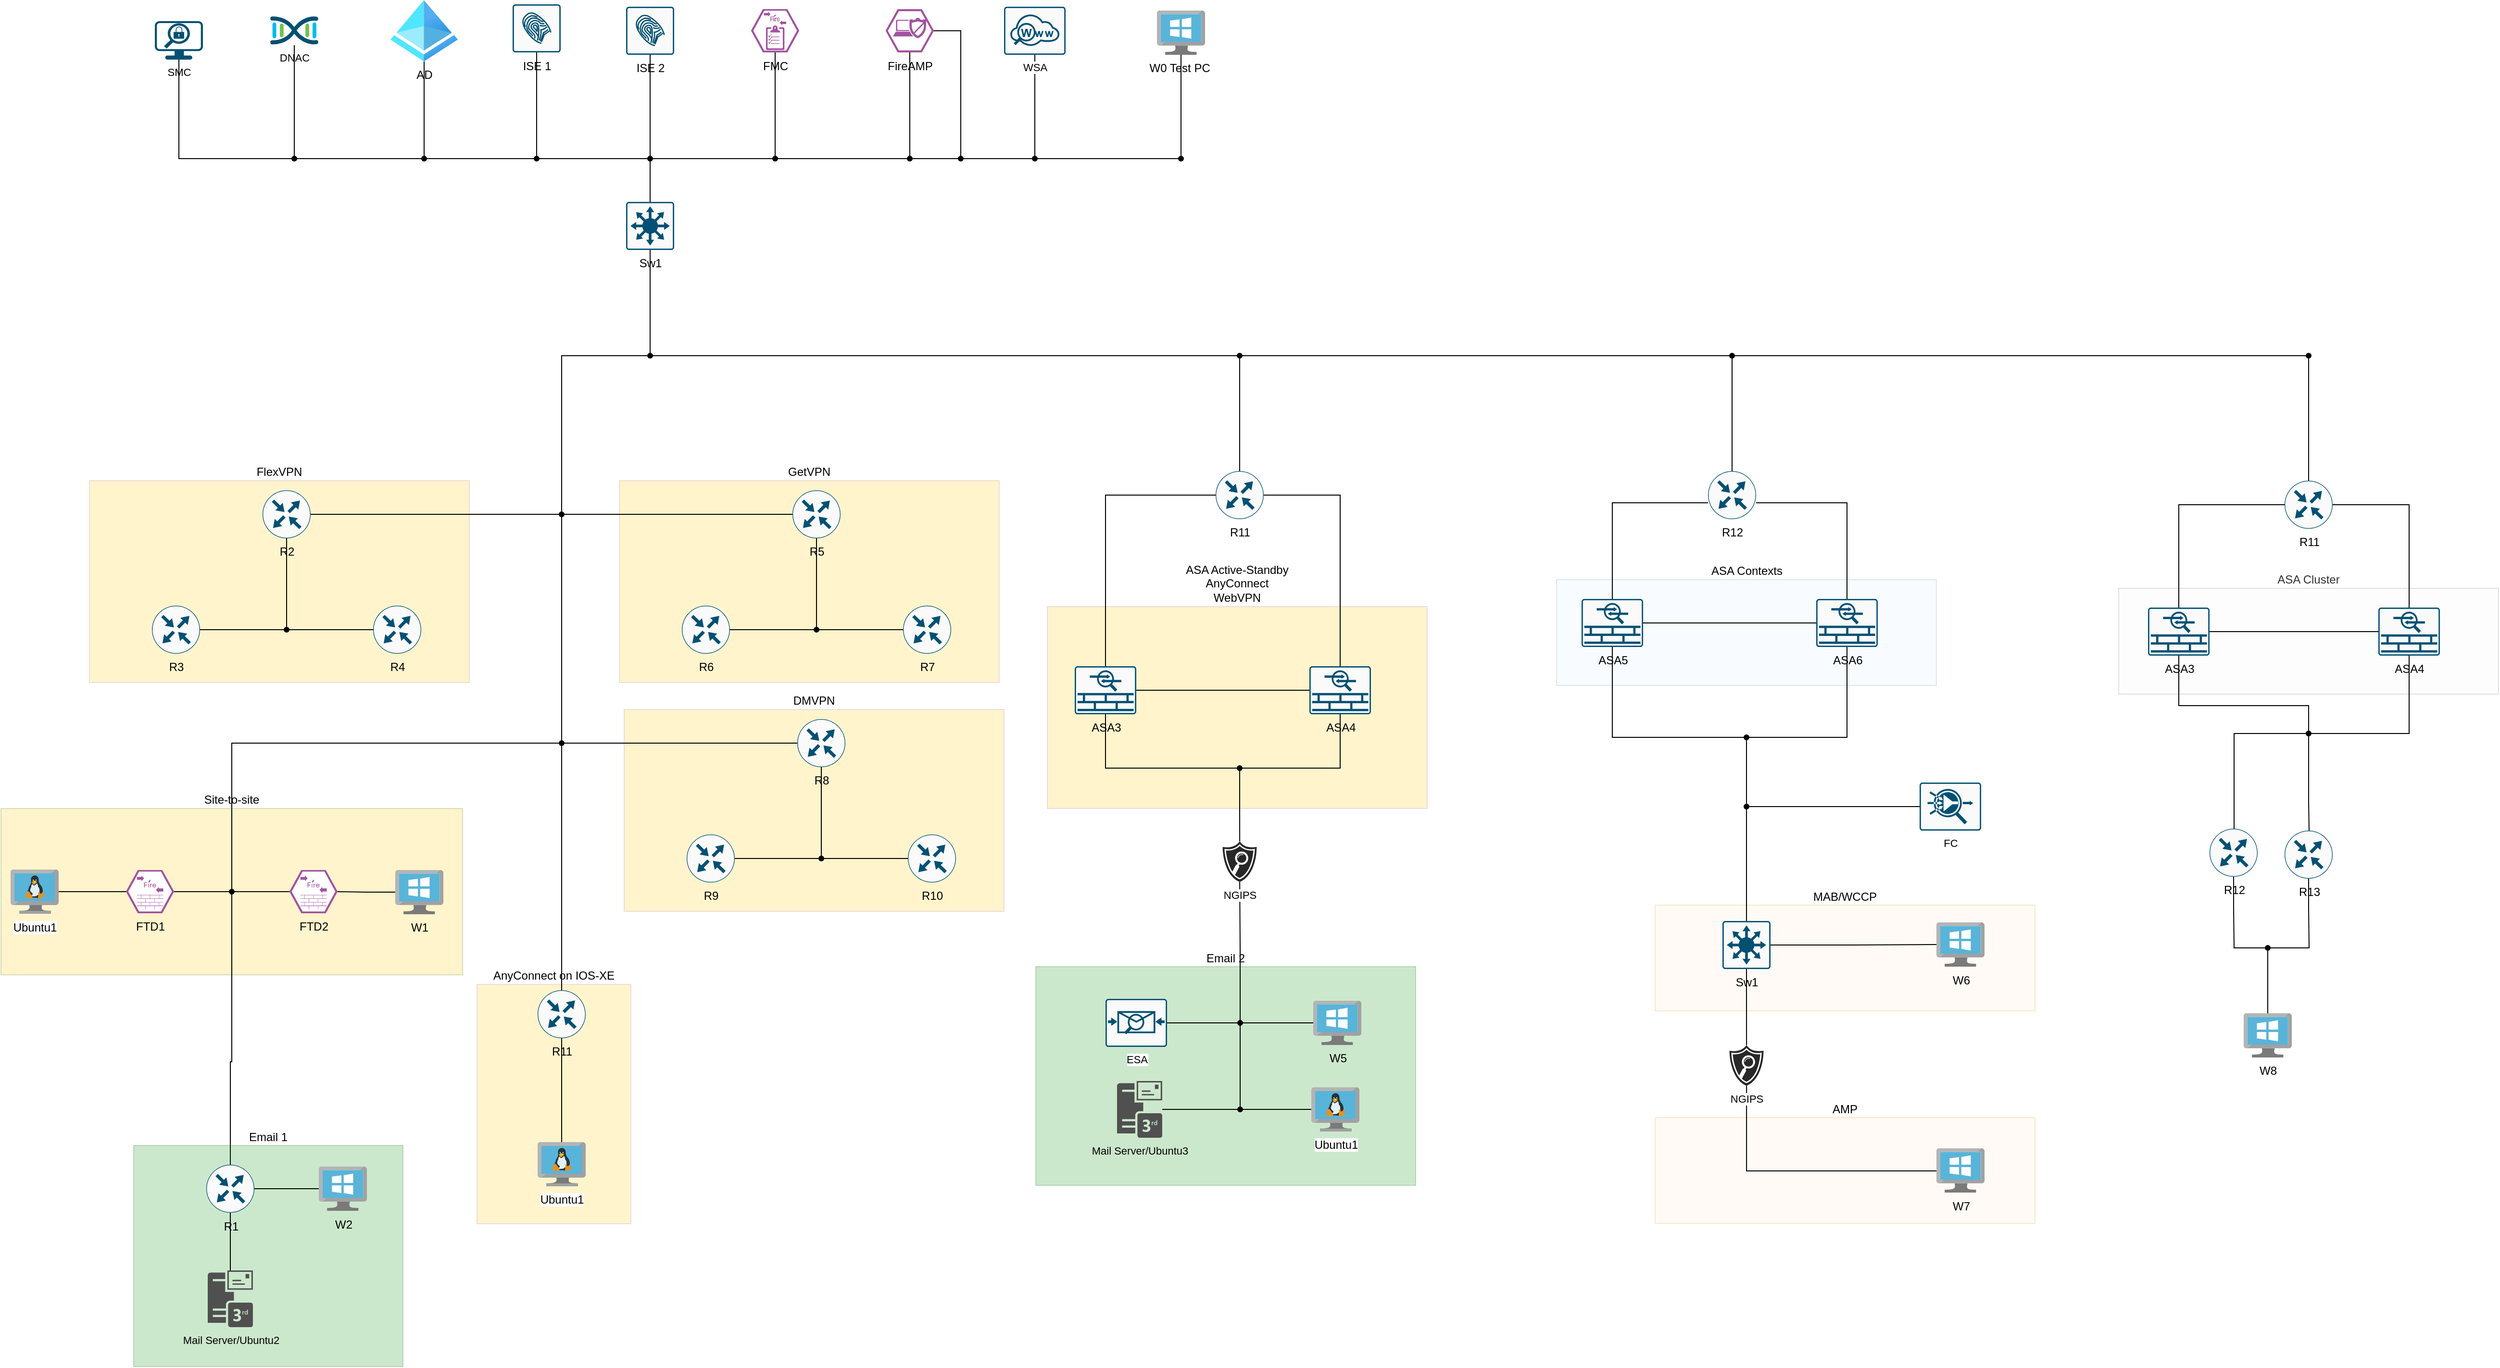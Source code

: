 <mxfile version="24.6.5" type="github">
  <diagram name="Page-1" id="6sUXRXMeGlcO1_Na9jOw">
    <mxGraphModel dx="2529" dy="1611" grid="0" gridSize="10" guides="1" tooltips="1" connect="0" arrows="1" fold="1" page="0" pageScale="1" pageWidth="1169" pageHeight="1654" background="none" math="0" shadow="0">
      <root>
        <mxCell id="0" />
        <mxCell id="1" parent="0" />
        <mxCell id="vuDbz7vXM9jUhtZiPQyA-43" value="&lt;div&gt;ASA Active-Standby&lt;/div&gt;&lt;div&gt;AnyConnect&lt;/div&gt;&lt;div&gt;WebVPN&lt;/div&gt;" style="rounded=0;whiteSpace=wrap;html=1;fillStyle=solid;labelPosition=center;verticalLabelPosition=top;align=center;verticalAlign=bottom;labelBackgroundColor=default;fillColor=#ffc800;opacity=20;strokeColor=#9673a6;" vertex="1" parent="1">
          <mxGeometry x="938" y="701" width="395" height="210" as="geometry" />
        </mxCell>
        <mxCell id="vuDbz7vXM9jUhtZiPQyA-19" value="AnyConnect on IOS-XE" style="rounded=0;whiteSpace=wrap;html=1;fillStyle=solid;labelPosition=center;verticalLabelPosition=top;align=center;verticalAlign=bottom;labelBackgroundColor=default;fillColor=#ffc800;opacity=20;strokeColor=#9673a6;" vertex="1" parent="1">
          <mxGeometry x="345" y="1094" width="160" height="249" as="geometry" />
        </mxCell>
        <mxCell id="Q8cDQyVvuI_azYafOAA6-116" value="AMP" style="rounded=0;whiteSpace=wrap;html=1;fillStyle=solid;labelPosition=center;verticalLabelPosition=top;align=center;verticalAlign=bottom;labelBackgroundColor=default;fillColor=#ffe6cc;opacity=20;strokeColor=#d79b00;" parent="1" vertex="1">
          <mxGeometry x="1570" y="1232.5" width="395" height="110" as="geometry" />
        </mxCell>
        <mxCell id="Q8cDQyVvuI_azYafOAA6-109" value="MAB/WCCP" style="rounded=0;whiteSpace=wrap;html=1;fillStyle=solid;labelPosition=center;verticalLabelPosition=top;align=center;verticalAlign=bottom;labelBackgroundColor=default;fillColor=#ffe6cc;opacity=20;strokeColor=#d79b00;" parent="1" vertex="1">
          <mxGeometry x="1570" y="1011.5" width="395" height="110" as="geometry" />
        </mxCell>
        <mxCell id="Q8cDQyVvuI_azYafOAA6-62" value="Email 2" style="rounded=0;whiteSpace=wrap;html=1;fillStyle=solid;labelPosition=center;verticalLabelPosition=top;align=center;verticalAlign=bottom;labelBackgroundColor=default;fillColor=#008a00;opacity=20;strokeColor=#005700;fontColor=#000000;" parent="1" vertex="1">
          <mxGeometry x="926" y="1075.5" width="395" height="227.5" as="geometry" />
        </mxCell>
        <mxCell id="Q8cDQyVvuI_azYafOAA6-2" value="FlexVPN" style="rounded=0;whiteSpace=wrap;html=1;fillStyle=solid;labelPosition=center;verticalLabelPosition=top;align=center;verticalAlign=bottom;labelBackgroundColor=default;fillColor=#ffc800;opacity=20;strokeColor=#9673a6;" parent="1" vertex="1">
          <mxGeometry x="-58" y="570" width="395" height="210" as="geometry" />
        </mxCell>
        <mxCell id="Q8cDQyVvuI_azYafOAA6-1" value="Site-to-site" style="rounded=0;whiteSpace=wrap;html=1;fillStyle=solid;labelPosition=center;verticalLabelPosition=top;align=center;verticalAlign=bottom;labelBackgroundColor=default;fillColor=#ffc800;opacity=20;fontColor=default;strokeColor=#2D7600;" parent="1" vertex="1">
          <mxGeometry x="-150" y="911" width="480" height="173" as="geometry" />
        </mxCell>
        <mxCell id="aI0beh5qGzylzP_r_lGv-32" style="edgeStyle=orthogonalEdgeStyle;shape=connector;rounded=0;orthogonalLoop=1;jettySize=auto;html=1;strokeColor=default;align=center;verticalAlign=middle;fontFamily=Helvetica;fontSize=11;fontColor=default;labelBackgroundColor=default;endArrow=none;endFill=0;" parent="1" source="Fcchvi2gw9WfY5cNuP7K-4" target="aI0beh5qGzylzP_r_lGv-29" edge="1">
          <mxGeometry relative="1" as="geometry" />
        </mxCell>
        <mxCell id="Fcchvi2gw9WfY5cNuP7K-4" value="ISE 2" style="sketch=0;points=[[0.015,0.015,0],[0.985,0.015,0],[0.985,0.985,0],[0.015,0.985,0],[0.25,0,0],[0.5,0,0],[0.75,0,0],[1,0.25,0],[1,0.5,0],[1,0.75,0],[0.75,1,0],[0.5,1,0],[0.25,1,0],[0,0.75,0],[0,0.5,0],[0,0.25,0]];verticalLabelPosition=bottom;html=1;verticalAlign=top;aspect=fixed;align=center;pointerEvents=1;shape=mxgraph.cisco19.rect;prIcon=ise;fillColor=#FAFAFA;strokeColor=#005073;" parent="1" vertex="1">
          <mxGeometry x="500" y="77" width="50" height="50" as="geometry" />
        </mxCell>
        <mxCell id="Q8cDQyVvuI_azYafOAA6-11" style="edgeStyle=orthogonalEdgeStyle;shape=connector;rounded=0;orthogonalLoop=1;jettySize=auto;html=1;strokeColor=default;align=center;verticalAlign=middle;fontFamily=Helvetica;fontSize=11;fontColor=default;labelBackgroundColor=default;endArrow=none;endFill=0;" parent="1" source="Fcchvi2gw9WfY5cNuP7K-5" target="Q8cDQyVvuI_azYafOAA6-10" edge="1">
          <mxGeometry relative="1" as="geometry" />
        </mxCell>
        <mxCell id="Fcchvi2gw9WfY5cNuP7K-5" value="FTD1" style="verticalLabelPosition=bottom;sketch=0;html=1;fillColor=#A153A0;strokeColor=#ffffff;verticalAlign=top;align=center;points=[[0,0.5,0],[0.125,0.25,0],[0.25,0,0],[0.5,0,0],[0.75,0,0],[0.875,0.25,0],[1,0.5,0],[0.875,0.75,0],[0.75,1,0],[0.5,1,0],[0.125,0.75,0]];pointerEvents=1;shape=mxgraph.cisco_safe.compositeIcon;bgIcon=mxgraph.cisco_safe.design.blank_device;resIcon=mxgraph.cisco_safe.design.firepower_appliance_2;" parent="1" vertex="1">
          <mxGeometry x="-20" y="975" width="50" height="45" as="geometry" />
        </mxCell>
        <mxCell id="aI0beh5qGzylzP_r_lGv-33" style="edgeStyle=orthogonalEdgeStyle;shape=connector;rounded=0;orthogonalLoop=1;jettySize=auto;html=1;strokeColor=default;align=center;verticalAlign=middle;fontFamily=Helvetica;fontSize=11;fontColor=default;labelBackgroundColor=default;endArrow=none;endFill=0;" parent="1" source="Fcchvi2gw9WfY5cNuP7K-6" target="aI0beh5qGzylzP_r_lGv-30" edge="1">
          <mxGeometry relative="1" as="geometry" />
        </mxCell>
        <mxCell id="Fcchvi2gw9WfY5cNuP7K-6" value="FMC" style="verticalLabelPosition=bottom;sketch=0;html=1;fillColor=#A153A0;strokeColor=#ffffff;verticalAlign=top;align=center;points=[[0,0.5,0],[0.125,0.25,0],[0.25,0,0],[0.5,0,0],[0.75,0,0],[0.875,0.25,0],[1,0.5,0],[0.875,0.75,0],[0.75,1,0],[0.5,1,0],[0.125,0.75,0]];pointerEvents=1;shape=mxgraph.cisco_safe.compositeIcon;bgIcon=mxgraph.cisco_safe.design.blank_device;resIcon=mxgraph.cisco_safe.design.firepower_management_center_2;" parent="1" vertex="1">
          <mxGeometry x="630" y="79.5" width="50" height="45" as="geometry" />
        </mxCell>
        <mxCell id="aI0beh5qGzylzP_r_lGv-31" style="edgeStyle=orthogonalEdgeStyle;shape=connector;rounded=0;orthogonalLoop=1;jettySize=auto;html=1;strokeColor=default;align=center;verticalAlign=middle;fontFamily=Helvetica;fontSize=11;fontColor=default;labelBackgroundColor=default;endArrow=none;endFill=0;" parent="1" source="Fcchvi2gw9WfY5cNuP7K-7" target="aI0beh5qGzylzP_r_lGv-28" edge="1">
          <mxGeometry relative="1" as="geometry" />
        </mxCell>
        <mxCell id="Fcchvi2gw9WfY5cNuP7K-7" value="AD" style="image;aspect=fixed;html=1;points=[];align=center;fontSize=12;image=img/lib/azure2/identity/Azure_Active_Directory.svg;labelBackgroundColor=none;" parent="1" vertex="1">
          <mxGeometry x="255" y="70" width="70" height="64" as="geometry" />
        </mxCell>
        <mxCell id="aI0beh5qGzylzP_r_lGv-52" style="edgeStyle=orthogonalEdgeStyle;shape=connector;rounded=0;orthogonalLoop=1;jettySize=auto;html=1;strokeColor=default;align=center;verticalAlign=middle;fontFamily=Helvetica;fontSize=11;fontColor=default;labelBackgroundColor=default;endArrow=none;endFill=0;" parent="1" source="Fcchvi2gw9WfY5cNuP7K-10" edge="1">
          <mxGeometry relative="1" as="geometry">
            <mxPoint x="147" y="725" as="targetPoint" />
          </mxGeometry>
        </mxCell>
        <mxCell id="Fcchvi2gw9WfY5cNuP7K-10" value="R4" style="sketch=0;points=[[0.5,0,0],[1,0.5,0],[0.5,1,0],[0,0.5,0],[0.145,0.145,0],[0.856,0.145,0],[0.855,0.856,0],[0.145,0.855,0]];verticalLabelPosition=bottom;html=1;verticalAlign=top;aspect=fixed;align=center;pointerEvents=1;shape=mxgraph.cisco19.rect;prIcon=router;fillColor=#FAFAFA;strokeColor=#005073;" parent="1" vertex="1">
          <mxGeometry x="237" y="700" width="50" height="50" as="geometry" />
        </mxCell>
        <mxCell id="Q8cDQyVvuI_azYafOAA6-8" style="edgeStyle=orthogonalEdgeStyle;shape=connector;rounded=0;orthogonalLoop=1;jettySize=auto;html=1;strokeColor=default;align=center;verticalAlign=middle;fontFamily=Helvetica;fontSize=11;fontColor=default;labelBackgroundColor=default;endArrow=none;endFill=0;" parent="1" source="Fcchvi2gw9WfY5cNuP7K-11" target="lfPLRntJfUX84uUyQgcc-1" edge="1">
          <mxGeometry relative="1" as="geometry" />
        </mxCell>
        <mxCell id="Fcchvi2gw9WfY5cNuP7K-11" value="W1" style="image;sketch=0;aspect=fixed;html=1;points=[];align=center;fontSize=12;image=img/lib/mscae/VirtualMachineWindows.svg;labelBackgroundColor=none;" parent="1" vertex="1">
          <mxGeometry x="260" y="975" width="50" height="46" as="geometry" />
        </mxCell>
        <mxCell id="Q8cDQyVvuI_azYafOAA6-12" style="edgeStyle=orthogonalEdgeStyle;shape=connector;rounded=0;orthogonalLoop=1;jettySize=auto;html=1;strokeColor=default;align=center;verticalAlign=middle;fontFamily=Helvetica;fontSize=11;fontColor=default;labelBackgroundColor=default;endArrow=none;endFill=0;" parent="1" source="lfPLRntJfUX84uUyQgcc-1" target="Q8cDQyVvuI_azYafOAA6-10" edge="1">
          <mxGeometry relative="1" as="geometry" />
        </mxCell>
        <mxCell id="lfPLRntJfUX84uUyQgcc-1" value="FTD2" style="verticalLabelPosition=bottom;sketch=0;html=1;fillColor=#A153A0;strokeColor=#ffffff;verticalAlign=top;align=center;points=[[0,0.5,0],[0.125,0.25,0],[0.25,0,0],[0.5,0,0],[0.75,0,0],[0.875,0.25,0],[1,0.5,0],[0.875,0.75,0],[0.75,1,0],[0.5,1,0],[0.125,0.75,0]];pointerEvents=1;shape=mxgraph.cisco_safe.compositeIcon;bgIcon=mxgraph.cisco_safe.design.blank_device;resIcon=mxgraph.cisco_safe.design.firepower_appliance_2;" parent="1" vertex="1">
          <mxGeometry x="150" y="975" width="50" height="45" as="geometry" />
        </mxCell>
        <mxCell id="lfPLRntJfUX84uUyQgcc-5" value="W6" style="image;sketch=0;aspect=fixed;html=1;points=[];align=center;fontSize=12;image=img/lib/mscae/VirtualMachineWindows.svg;labelBackgroundColor=none;" parent="1" vertex="1">
          <mxGeometry x="1862.5" y="1029.5" width="50" height="46" as="geometry" />
        </mxCell>
        <mxCell id="gdPci_tciqe0es5DYb65-35" style="edgeStyle=orthogonalEdgeStyle;shape=connector;rounded=0;orthogonalLoop=1;jettySize=auto;html=1;strokeColor=default;align=center;verticalAlign=middle;fontFamily=Helvetica;fontSize=11;fontColor=default;labelBackgroundColor=default;endArrow=none;endFill=0;" parent="1" source="aI0beh5qGzylzP_r_lGv-1" target="gdPci_tciqe0es5DYb65-29" edge="1">
          <mxGeometry relative="1" as="geometry" />
        </mxCell>
        <mxCell id="aI0beh5qGzylzP_r_lGv-1" value="R2" style="sketch=0;points=[[0.5,0,0],[1,0.5,0],[0.5,1,0],[0,0.5,0],[0.145,0.145,0],[0.856,0.145,0],[0.855,0.856,0],[0.145,0.855,0]];verticalLabelPosition=bottom;html=1;verticalAlign=top;aspect=fixed;align=center;pointerEvents=1;shape=mxgraph.cisco19.rect;prIcon=router;fillColor=#FAFAFA;strokeColor=#005073;" parent="1" vertex="1">
          <mxGeometry x="122" y="580" width="50" height="50" as="geometry" />
        </mxCell>
        <mxCell id="aI0beh5qGzylzP_r_lGv-51" style="edgeStyle=orthogonalEdgeStyle;shape=connector;rounded=0;orthogonalLoop=1;jettySize=auto;html=1;strokeColor=default;align=center;verticalAlign=middle;fontFamily=Helvetica;fontSize=11;fontColor=default;labelBackgroundColor=default;endArrow=none;endFill=0;" parent="1" source="aI0beh5qGzylzP_r_lGv-6" target="aI0beh5qGzylzP_r_lGv-50" edge="1">
          <mxGeometry relative="1" as="geometry" />
        </mxCell>
        <mxCell id="aI0beh5qGzylzP_r_lGv-6" value="R3" style="sketch=0;points=[[0.5,0,0],[1,0.5,0],[0.5,1,0],[0,0.5,0],[0.145,0.145,0],[0.856,0.145,0],[0.855,0.856,0],[0.145,0.855,0]];verticalLabelPosition=bottom;html=1;verticalAlign=top;aspect=fixed;align=center;pointerEvents=1;shape=mxgraph.cisco19.rect;prIcon=router;fillColor=#FAFAFA;strokeColor=#005073;" parent="1" vertex="1">
          <mxGeometry x="7" y="700" width="50" height="50" as="geometry" />
        </mxCell>
        <mxCell id="vuDbz7vXM9jUhtZiPQyA-53" style="edgeStyle=orthogonalEdgeStyle;shape=connector;rounded=0;orthogonalLoop=1;jettySize=auto;html=1;strokeColor=default;align=center;verticalAlign=middle;fontFamily=Helvetica;fontSize=11;fontColor=default;labelBackgroundColor=default;endArrow=none;endFill=0;" edge="1" parent="1" source="aI0beh5qGzylzP_r_lGv-8" target="vuDbz7vXM9jUhtZiPQyA-48">
          <mxGeometry relative="1" as="geometry" />
        </mxCell>
        <mxCell id="aI0beh5qGzylzP_r_lGv-8" value="W5" style="image;sketch=0;aspect=fixed;html=1;points=[];align=center;fontSize=12;image=img/lib/mscae/VirtualMachineWindows.svg;labelBackgroundColor=none;" parent="1" vertex="1">
          <mxGeometry x="1214.5" y="1111" width="50" height="46" as="geometry" />
        </mxCell>
        <mxCell id="aI0beh5qGzylzP_r_lGv-36" style="edgeStyle=orthogonalEdgeStyle;shape=connector;rounded=0;orthogonalLoop=1;jettySize=auto;html=1;strokeColor=default;align=center;verticalAlign=middle;fontFamily=Helvetica;fontSize=11;fontColor=default;labelBackgroundColor=default;endArrow=none;endFill=0;" parent="1" source="aI0beh5qGzylzP_r_lGv-13" target="aI0beh5qGzylzP_r_lGv-35" edge="1">
          <mxGeometry relative="1" as="geometry" />
        </mxCell>
        <mxCell id="vuDbz7vXM9jUhtZiPQyA-58" style="edgeStyle=orthogonalEdgeStyle;shape=connector;rounded=0;orthogonalLoop=1;jettySize=auto;html=1;strokeColor=default;align=center;verticalAlign=middle;fontFamily=Helvetica;fontSize=11;fontColor=default;labelBackgroundColor=default;endArrow=none;endFill=0;" edge="1" parent="1" source="aI0beh5qGzylzP_r_lGv-13" target="vuDbz7vXM9jUhtZiPQyA-57">
          <mxGeometry relative="1" as="geometry" />
        </mxCell>
        <mxCell id="aI0beh5qGzylzP_r_lGv-13" value="FireAMP" style="verticalLabelPosition=bottom;sketch=0;html=1;fillColor=#A153A0;strokeColor=#ffffff;verticalAlign=top;align=center;points=[[0,0.5,0],[0.125,0.25,0],[0.25,0,0],[0.5,0,0],[0.75,0,0],[0.875,0.25,0],[1,0.5,0],[0.875,0.75,0],[0.75,1,0],[0.5,1,0],[0.125,0.75,0]];pointerEvents=1;shape=mxgraph.cisco_safe.compositeIcon;bgIcon=mxgraph.cisco_safe.design.blank_device;resIcon=mxgraph.cisco_safe.design.cisco_amp;" parent="1" vertex="1">
          <mxGeometry x="770" y="79.5" width="50" height="45" as="geometry" />
        </mxCell>
        <mxCell id="Q8cDQyVvuI_azYafOAA6-124" style="edgeStyle=orthogonalEdgeStyle;shape=connector;rounded=0;orthogonalLoop=1;jettySize=auto;html=1;strokeColor=default;align=center;verticalAlign=middle;fontFamily=Helvetica;fontSize=11;fontColor=default;labelBackgroundColor=default;endArrow=none;endFill=0;" parent="1" source="aI0beh5qGzylzP_r_lGv-14" target="Fcchvi2gw9WfY5cNuP7K-5" edge="1">
          <mxGeometry relative="1" as="geometry" />
        </mxCell>
        <mxCell id="aI0beh5qGzylzP_r_lGv-14" value="Ubuntu1" style="image;sketch=0;aspect=fixed;html=1;points=[];align=center;fontSize=12;image=img/lib/mscae/VM_Linux.svg;" parent="1" vertex="1">
          <mxGeometry x="-140" y="974.5" width="50" height="46" as="geometry" />
        </mxCell>
        <mxCell id="aI0beh5qGzylzP_r_lGv-15" value="Sw1" style="sketch=0;points=[[0.015,0.015,0],[0.985,0.015,0],[0.985,0.985,0],[0.015,0.985,0],[0.25,0,0],[0.5,0,0],[0.75,0,0],[1,0.25,0],[1,0.5,0],[1,0.75,0],[0.75,1,0],[0.5,1,0],[0.25,1,0],[0,0.75,0],[0,0.5,0],[0,0.25,0]];verticalLabelPosition=bottom;html=1;verticalAlign=top;aspect=fixed;align=center;pointerEvents=1;shape=mxgraph.cisco19.rect;prIcon=l3_switch;fillColor=#FAFAFA;strokeColor=#005073;" parent="1" vertex="1">
          <mxGeometry x="500" y="280" width="50" height="50" as="geometry" />
        </mxCell>
        <mxCell id="aI0beh5qGzylzP_r_lGv-28" value="" style="shape=waypoint;sketch=0;fillStyle=solid;size=6;pointerEvents=1;points=[];fillColor=none;resizable=0;rotatable=0;perimeter=centerPerimeter;snapToPoint=1;fontFamily=Helvetica;fontSize=11;fontColor=default;labelBackgroundColor=default;" parent="1" vertex="1">
          <mxGeometry x="280" y="225" width="20" height="20" as="geometry" />
        </mxCell>
        <mxCell id="aI0beh5qGzylzP_r_lGv-42" style="edgeStyle=orthogonalEdgeStyle;shape=connector;rounded=0;orthogonalLoop=1;jettySize=auto;html=1;strokeColor=default;align=center;verticalAlign=middle;fontFamily=Helvetica;fontSize=11;fontColor=default;labelBackgroundColor=default;endArrow=none;endFill=0;" parent="1" source="aI0beh5qGzylzP_r_lGv-29" target="aI0beh5qGzylzP_r_lGv-30" edge="1">
          <mxGeometry relative="1" as="geometry" />
        </mxCell>
        <mxCell id="aI0beh5qGzylzP_r_lGv-44" style="edgeStyle=orthogonalEdgeStyle;shape=connector;rounded=0;orthogonalLoop=1;jettySize=auto;html=1;strokeColor=default;align=center;verticalAlign=middle;fontFamily=Helvetica;fontSize=11;fontColor=default;labelBackgroundColor=default;endArrow=none;endFill=0;" parent="1" source="aI0beh5qGzylzP_r_lGv-29" target="aI0beh5qGzylzP_r_lGv-15" edge="1">
          <mxGeometry relative="1" as="geometry" />
        </mxCell>
        <mxCell id="aI0beh5qGzylzP_r_lGv-29" value="" style="shape=waypoint;sketch=0;fillStyle=solid;size=6;pointerEvents=1;points=[];fillColor=none;resizable=0;rotatable=0;perimeter=centerPerimeter;snapToPoint=1;fontFamily=Helvetica;fontSize=11;fontColor=default;labelBackgroundColor=default;" parent="1" vertex="1">
          <mxGeometry x="515" y="225" width="20" height="20" as="geometry" />
        </mxCell>
        <mxCell id="aI0beh5qGzylzP_r_lGv-43" style="edgeStyle=orthogonalEdgeStyle;shape=connector;rounded=0;orthogonalLoop=1;jettySize=auto;html=1;strokeColor=default;align=center;verticalAlign=middle;fontFamily=Helvetica;fontSize=11;fontColor=default;labelBackgroundColor=default;endArrow=none;endFill=0;" parent="1" source="aI0beh5qGzylzP_r_lGv-30" target="aI0beh5qGzylzP_r_lGv-35" edge="1">
          <mxGeometry relative="1" as="geometry" />
        </mxCell>
        <mxCell id="aI0beh5qGzylzP_r_lGv-30" value="" style="shape=waypoint;sketch=0;fillStyle=solid;size=6;pointerEvents=1;points=[];fillColor=none;resizable=0;rotatable=0;perimeter=centerPerimeter;snapToPoint=1;fontFamily=Helvetica;fontSize=11;fontColor=default;labelBackgroundColor=default;" parent="1" vertex="1">
          <mxGeometry x="645" y="225" width="20" height="20" as="geometry" />
        </mxCell>
        <mxCell id="vuDbz7vXM9jUhtZiPQyA-60" style="edgeStyle=orthogonalEdgeStyle;shape=connector;rounded=0;orthogonalLoop=1;jettySize=auto;html=1;strokeColor=default;align=center;verticalAlign=middle;fontFamily=Helvetica;fontSize=11;fontColor=default;labelBackgroundColor=default;endArrow=none;endFill=0;" edge="1" parent="1" source="aI0beh5qGzylzP_r_lGv-35" target="vuDbz7vXM9jUhtZiPQyA-57">
          <mxGeometry relative="1" as="geometry" />
        </mxCell>
        <mxCell id="aI0beh5qGzylzP_r_lGv-35" value="" style="shape=waypoint;sketch=0;fillStyle=solid;size=6;pointerEvents=1;points=[];fillColor=none;resizable=0;rotatable=0;perimeter=centerPerimeter;snapToPoint=1;fontFamily=Helvetica;fontSize=11;fontColor=default;labelBackgroundColor=default;" parent="1" vertex="1">
          <mxGeometry x="785" y="225" width="20" height="20" as="geometry" />
        </mxCell>
        <mxCell id="aI0beh5qGzylzP_r_lGv-37" value="DNAC" style="points=[[0.5,0.37,0],[1,0.09,0],[1,0.9,0],[0,0.08,0],[0,0.91,0],[0.5,0.61,0],[0.045,0.5,0],[0.96,0.5,0]];verticalLabelPosition=bottom;sketch=0;html=1;verticalAlign=top;aspect=fixed;align=center;pointerEvents=1;shape=mxgraph.cisco19.cisco_dna;fillColor=#005073;strokeColor=none;fontFamily=Helvetica;fontSize=11;fontColor=default;labelBackgroundColor=none;" parent="1" vertex="1">
          <mxGeometry x="130" y="87" width="50" height="30" as="geometry" />
        </mxCell>
        <mxCell id="aI0beh5qGzylzP_r_lGv-45" style="edgeStyle=orthogonalEdgeStyle;shape=connector;rounded=0;orthogonalLoop=1;jettySize=auto;html=1;strokeColor=default;align=center;verticalAlign=middle;fontFamily=Helvetica;fontSize=11;fontColor=default;labelBackgroundColor=default;endArrow=none;endFill=0;" parent="1" source="aI0beh5qGzylzP_r_lGv-38" target="aI0beh5qGzylzP_r_lGv-28" edge="1">
          <mxGeometry relative="1" as="geometry" />
        </mxCell>
        <mxCell id="aI0beh5qGzylzP_r_lGv-38" value="" style="shape=waypoint;sketch=0;fillStyle=solid;size=6;pointerEvents=1;points=[];fillColor=none;resizable=0;rotatable=0;perimeter=centerPerimeter;snapToPoint=1;fontFamily=Helvetica;fontSize=11;fontColor=default;labelBackgroundColor=default;" parent="1" vertex="1">
          <mxGeometry x="145" y="225" width="20" height="20" as="geometry" />
        </mxCell>
        <mxCell id="aI0beh5qGzylzP_r_lGv-39" style="edgeStyle=orthogonalEdgeStyle;shape=connector;rounded=0;orthogonalLoop=1;jettySize=auto;html=1;entryX=0.662;entryY=0.975;entryDx=0;entryDy=0;entryPerimeter=0;strokeColor=default;align=center;verticalAlign=middle;fontFamily=Helvetica;fontSize=11;fontColor=default;labelBackgroundColor=default;endArrow=none;endFill=0;" parent="1" source="aI0beh5qGzylzP_r_lGv-37" target="aI0beh5qGzylzP_r_lGv-38" edge="1">
          <mxGeometry relative="1" as="geometry" />
        </mxCell>
        <mxCell id="aI0beh5qGzylzP_r_lGv-55" style="edgeStyle=orthogonalEdgeStyle;shape=connector;rounded=0;orthogonalLoop=1;jettySize=auto;html=1;strokeColor=default;align=center;verticalAlign=middle;fontFamily=Helvetica;fontSize=11;fontColor=default;labelBackgroundColor=default;endArrow=none;endFill=0;" parent="1" source="aI0beh5qGzylzP_r_lGv-50" target="aI0beh5qGzylzP_r_lGv-1" edge="1">
          <mxGeometry relative="1" as="geometry" />
        </mxCell>
        <mxCell id="aI0beh5qGzylzP_r_lGv-50" value="" style="shape=waypoint;sketch=0;fillStyle=solid;size=6;pointerEvents=1;points=[];fillColor=none;resizable=0;rotatable=0;perimeter=centerPerimeter;snapToPoint=1;fontFamily=Helvetica;fontSize=11;fontColor=default;labelBackgroundColor=default;" parent="1" vertex="1">
          <mxGeometry x="137" y="715" width="20" height="20" as="geometry" />
        </mxCell>
        <mxCell id="Q8cDQyVvuI_azYafOAA6-69" style="edgeStyle=orthogonalEdgeStyle;shape=connector;rounded=0;orthogonalLoop=1;jettySize=auto;html=1;strokeColor=default;align=center;verticalAlign=middle;fontFamily=Helvetica;fontSize=11;fontColor=default;labelBackgroundColor=default;endArrow=none;endFill=0;" parent="1" source="Q8cDQyVvuI_azYafOAA6-10" target="Q8cDQyVvuI_azYafOAA6-66" edge="1">
          <mxGeometry relative="1" as="geometry">
            <Array as="points">
              <mxPoint x="90" y="1174.5" />
            </Array>
          </mxGeometry>
        </mxCell>
        <mxCell id="gdPci_tciqe0es5DYb65-31" style="edgeStyle=orthogonalEdgeStyle;shape=connector;rounded=0;orthogonalLoop=1;jettySize=auto;html=1;strokeColor=default;align=center;verticalAlign=middle;fontFamily=Helvetica;fontSize=11;fontColor=default;labelBackgroundColor=default;endArrow=none;endFill=0;" parent="1" source="Q8cDQyVvuI_azYafOAA6-10" target="gdPci_tciqe0es5DYb65-30" edge="1">
          <mxGeometry relative="1" as="geometry">
            <Array as="points">
              <mxPoint x="90" y="843" />
            </Array>
          </mxGeometry>
        </mxCell>
        <mxCell id="Q8cDQyVvuI_azYafOAA6-10" value="" style="shape=waypoint;sketch=0;fillStyle=solid;size=6;pointerEvents=1;points=[];fillColor=none;resizable=0;rotatable=0;perimeter=centerPerimeter;snapToPoint=1;fontFamily=Helvetica;fontSize=11;fontColor=default;labelBackgroundColor=default;" parent="1" vertex="1">
          <mxGeometry x="80" y="987.5" width="20" height="20" as="geometry" />
        </mxCell>
        <mxCell id="Q8cDQyVvuI_azYafOAA6-46" style="edgeStyle=orthogonalEdgeStyle;shape=connector;rounded=0;orthogonalLoop=1;jettySize=auto;html=1;strokeColor=default;align=center;verticalAlign=middle;fontFamily=Helvetica;fontSize=11;fontColor=default;labelBackgroundColor=default;endArrow=none;endFill=0;" parent="1" source="Q8cDQyVvuI_azYafOAA6-14" target="Q8cDQyVvuI_azYafOAA6-41" edge="1">
          <mxGeometry relative="1" as="geometry">
            <Array as="points">
              <mxPoint x="999" y="869" />
            </Array>
          </mxGeometry>
        </mxCell>
        <mxCell id="vuDbz7vXM9jUhtZiPQyA-45" style="edgeStyle=orthogonalEdgeStyle;shape=connector;rounded=0;orthogonalLoop=1;jettySize=auto;html=1;strokeColor=default;align=center;verticalAlign=middle;fontFamily=Helvetica;fontSize=11;fontColor=default;labelBackgroundColor=default;endArrow=none;endFill=0;" edge="1" parent="1" source="Q8cDQyVvuI_azYafOAA6-14" target="Q8cDQyVvuI_azYafOAA6-100">
          <mxGeometry relative="1" as="geometry">
            <Array as="points">
              <mxPoint x="999" y="585" />
            </Array>
          </mxGeometry>
        </mxCell>
        <mxCell id="vuDbz7vXM9jUhtZiPQyA-56" style="edgeStyle=orthogonalEdgeStyle;shape=connector;rounded=0;orthogonalLoop=1;jettySize=auto;html=1;strokeColor=default;align=center;verticalAlign=middle;fontFamily=Helvetica;fontSize=11;fontColor=default;labelBackgroundColor=default;endArrow=none;endFill=0;" edge="1" parent="1" source="Q8cDQyVvuI_azYafOAA6-14" target="Q8cDQyVvuI_azYafOAA6-15">
          <mxGeometry relative="1" as="geometry" />
        </mxCell>
        <mxCell id="Q8cDQyVvuI_azYafOAA6-14" value="ASA3" style="sketch=0;points=[[0.015,0.015,0],[0.985,0.015,0],[0.985,0.985,0],[0.015,0.985,0],[0.25,0,0],[0.5,0,0],[0.75,0,0],[1,0.25,0],[1,0.5,0],[1,0.75,0],[0.75,1,0],[0.5,1,0],[0.25,1,0],[0,0.75,0],[0,0.5,0],[0,0.25,0]];verticalLabelPosition=bottom;html=1;verticalAlign=top;aspect=fixed;align=center;pointerEvents=1;shape=mxgraph.cisco19.rect;prIcon=asa_5500;fillColor=#FAFAFA;strokeColor=#005073;" parent="1" vertex="1">
          <mxGeometry x="966.5" y="763" width="64" height="50" as="geometry" />
        </mxCell>
        <mxCell id="Q8cDQyVvuI_azYafOAA6-47" style="edgeStyle=orthogonalEdgeStyle;shape=connector;rounded=0;orthogonalLoop=1;jettySize=auto;html=1;strokeColor=default;align=center;verticalAlign=middle;fontFamily=Helvetica;fontSize=11;fontColor=default;labelBackgroundColor=default;endArrow=none;endFill=0;" parent="1" source="Q8cDQyVvuI_azYafOAA6-15" target="Q8cDQyVvuI_azYafOAA6-41" edge="1">
          <mxGeometry relative="1" as="geometry">
            <Array as="points">
              <mxPoint x="1243" y="869" />
            </Array>
          </mxGeometry>
        </mxCell>
        <mxCell id="Q8cDQyVvuI_azYafOAA6-15" value="ASA4" style="sketch=0;points=[[0.015,0.015,0],[0.985,0.015,0],[0.985,0.985,0],[0.015,0.985,0],[0.25,0,0],[0.5,0,0],[0.75,0,0],[1,0.25,0],[1,0.5,0],[1,0.75,0],[0.75,1,0],[0.5,1,0],[0.25,1,0],[0,0.75,0],[0,0.5,0],[0,0.25,0]];verticalLabelPosition=bottom;html=1;verticalAlign=top;aspect=fixed;align=center;pointerEvents=1;shape=mxgraph.cisco19.rect;prIcon=asa_5500;fillColor=#FAFAFA;strokeColor=#005073;" parent="1" vertex="1">
          <mxGeometry x="1210.5" y="763" width="64" height="50" as="geometry" />
        </mxCell>
        <mxCell id="vuDbz7vXM9jUhtZiPQyA-84" style="edgeStyle=orthogonalEdgeStyle;shape=connector;rounded=0;orthogonalLoop=1;jettySize=auto;html=1;strokeColor=default;align=center;verticalAlign=middle;fontFamily=Helvetica;fontSize=11;fontColor=default;labelBackgroundColor=default;endArrow=none;endFill=0;" edge="1" parent="1" source="Q8cDQyVvuI_azYafOAA6-41" target="vuDbz7vXM9jUhtZiPQyA-83">
          <mxGeometry relative="1" as="geometry" />
        </mxCell>
        <mxCell id="Q8cDQyVvuI_azYafOAA6-41" value="" style="shape=waypoint;sketch=0;fillStyle=solid;size=6;pointerEvents=1;points=[];fillColor=none;resizable=0;rotatable=0;perimeter=centerPerimeter;snapToPoint=1;fontFamily=Helvetica;fontSize=11;fontColor=default;labelBackgroundColor=default;" parent="1" vertex="1">
          <mxGeometry x="1128" y="859" width="20" height="20" as="geometry" />
        </mxCell>
        <mxCell id="vuDbz7vXM9jUhtZiPQyA-51" style="edgeStyle=orthogonalEdgeStyle;shape=connector;rounded=0;orthogonalLoop=1;jettySize=auto;html=1;strokeColor=default;align=center;verticalAlign=middle;fontFamily=Helvetica;fontSize=11;fontColor=default;labelBackgroundColor=default;endArrow=none;endFill=0;" edge="1" parent="1" source="Q8cDQyVvuI_azYafOAA6-58" target="vuDbz7vXM9jUhtZiPQyA-49">
          <mxGeometry relative="1" as="geometry" />
        </mxCell>
        <mxCell id="Q8cDQyVvuI_azYafOAA6-58" value="Mail Server/Ubuntu3" style="sketch=0;pointerEvents=1;shadow=0;dashed=0;html=1;strokeColor=none;fillColor=#505050;labelPosition=center;verticalLabelPosition=bottom;verticalAlign=top;outlineConnect=0;align=center;shape=mxgraph.office.servers.3rd_party_mail_server;fontFamily=Helvetica;fontSize=11;fontColor=default;labelBackgroundColor=none;" parent="1" vertex="1">
          <mxGeometry x="1010.5" y="1194.5" width="47" height="59" as="geometry" />
        </mxCell>
        <mxCell id="Q8cDQyVvuI_azYafOAA6-63" value="Email 1" style="rounded=0;whiteSpace=wrap;html=1;fillStyle=solid;labelPosition=center;verticalLabelPosition=top;align=center;verticalAlign=bottom;labelBackgroundColor=default;fillColor=#008a00;opacity=20;fontColor=#000000;strokeColor=#005700;" parent="1" vertex="1">
          <mxGeometry x="-12" y="1261.5" width="280" height="230" as="geometry" />
        </mxCell>
        <mxCell id="Q8cDQyVvuI_azYafOAA6-64" value="W2" style="image;sketch=0;aspect=fixed;html=1;points=[];align=center;fontSize=12;image=img/lib/mscae/VirtualMachineWindows.svg;labelBackgroundColor=none;" parent="1" vertex="1">
          <mxGeometry x="180.5" y="1283.5" width="50" height="46" as="geometry" />
        </mxCell>
        <mxCell id="Q8cDQyVvuI_azYafOAA6-65" style="edgeStyle=orthogonalEdgeStyle;shape=connector;rounded=0;orthogonalLoop=1;jettySize=auto;html=1;strokeColor=default;align=center;verticalAlign=middle;fontFamily=Helvetica;fontSize=11;fontColor=default;labelBackgroundColor=default;endArrow=none;endFill=0;" parent="1" source="Q8cDQyVvuI_azYafOAA6-66" target="Q8cDQyVvuI_azYafOAA6-64" edge="1">
          <mxGeometry relative="1" as="geometry" />
        </mxCell>
        <mxCell id="Q8cDQyVvuI_azYafOAA6-66" value="R1" style="sketch=0;points=[[0.5,0,0],[1,0.5,0],[0.5,1,0],[0,0.5,0],[0.145,0.145,0],[0.856,0.145,0],[0.855,0.856,0],[0.145,0.855,0]];verticalLabelPosition=bottom;html=1;verticalAlign=top;aspect=fixed;align=center;pointerEvents=1;shape=mxgraph.cisco19.rect;prIcon=router;fillColor=#FAFAFA;strokeColor=#005073;" parent="1" vertex="1">
          <mxGeometry x="63.5" y="1281.5" width="50" height="50" as="geometry" />
        </mxCell>
        <mxCell id="Q8cDQyVvuI_azYafOAA6-67" style="edgeStyle=orthogonalEdgeStyle;shape=connector;rounded=0;orthogonalLoop=1;jettySize=auto;html=1;strokeColor=default;align=center;verticalAlign=middle;fontFamily=Helvetica;fontSize=11;fontColor=default;labelBackgroundColor=default;endArrow=none;endFill=0;" parent="1" source="Q8cDQyVvuI_azYafOAA6-68" target="Q8cDQyVvuI_azYafOAA6-66" edge="1">
          <mxGeometry relative="1" as="geometry" />
        </mxCell>
        <mxCell id="Q8cDQyVvuI_azYafOAA6-68" value="Mail Server/Ubuntu2" style="sketch=0;pointerEvents=1;shadow=0;dashed=0;html=1;strokeColor=none;fillColor=#505050;labelPosition=center;verticalLabelPosition=bottom;verticalAlign=top;outlineConnect=0;align=center;shape=mxgraph.office.servers.3rd_party_mail_server;fontFamily=Helvetica;fontSize=11;fontColor=default;labelBackgroundColor=none;" parent="1" vertex="1">
          <mxGeometry x="65" y="1391.5" width="47" height="59" as="geometry" />
        </mxCell>
        <mxCell id="Q8cDQyVvuI_azYafOAA6-70" value="ASA Contexts" style="rounded=0;whiteSpace=wrap;html=1;fillStyle=auto;labelPosition=center;verticalLabelPosition=top;align=center;verticalAlign=bottom;labelBackgroundColor=default;fillColor=#dae8fc;opacity=20;strokeColor=#6c8ebf;" parent="1" vertex="1">
          <mxGeometry x="1467.5" y="673" width="395" height="110" as="geometry" />
        </mxCell>
        <mxCell id="Q8cDQyVvuI_azYafOAA6-71" style="edgeStyle=orthogonalEdgeStyle;shape=connector;rounded=0;orthogonalLoop=1;jettySize=auto;html=1;strokeColor=default;align=center;verticalAlign=middle;fontFamily=Helvetica;fontSize=11;fontColor=default;labelBackgroundColor=default;endArrow=none;endFill=0;" parent="1" source="Q8cDQyVvuI_azYafOAA6-73" target="Q8cDQyVvuI_azYafOAA6-78" edge="1">
          <mxGeometry relative="1" as="geometry">
            <Array as="points">
              <mxPoint x="1525" y="837" />
            </Array>
          </mxGeometry>
        </mxCell>
        <mxCell id="Q8cDQyVvuI_azYafOAA6-72" style="edgeStyle=orthogonalEdgeStyle;shape=connector;rounded=0;orthogonalLoop=1;jettySize=auto;html=1;strokeColor=default;align=center;verticalAlign=middle;fontFamily=Helvetica;fontSize=11;fontColor=default;labelBackgroundColor=default;endArrow=none;endFill=0;" parent="1" source="Q8cDQyVvuI_azYafOAA6-73" target="Q8cDQyVvuI_azYafOAA6-80" edge="1">
          <mxGeometry relative="1" as="geometry">
            <Array as="points">
              <mxPoint x="1526" y="593" />
            </Array>
          </mxGeometry>
        </mxCell>
        <mxCell id="vuDbz7vXM9jUhtZiPQyA-90" style="edgeStyle=orthogonalEdgeStyle;shape=connector;rounded=0;orthogonalLoop=1;jettySize=auto;html=1;strokeColor=default;align=center;verticalAlign=middle;fontFamily=Helvetica;fontSize=11;fontColor=default;labelBackgroundColor=default;endArrow=none;endFill=0;" edge="1" parent="1" source="Q8cDQyVvuI_azYafOAA6-73" target="Q8cDQyVvuI_azYafOAA6-76">
          <mxGeometry relative="1" as="geometry" />
        </mxCell>
        <mxCell id="Q8cDQyVvuI_azYafOAA6-73" value="ASA5" style="sketch=0;points=[[0.015,0.015,0],[0.985,0.015,0],[0.985,0.985,0],[0.015,0.985,0],[0.25,0,0],[0.5,0,0],[0.75,0,0],[1,0.25,0],[1,0.5,0],[1,0.75,0],[0.75,1,0],[0.5,1,0],[0.25,1,0],[0,0.75,0],[0,0.5,0],[0,0.25,0]];verticalLabelPosition=bottom;html=1;verticalAlign=top;aspect=fixed;align=center;pointerEvents=1;shape=mxgraph.cisco19.rect;prIcon=asa_5500;fillColor=#FAFAFA;strokeColor=#005073;" parent="1" vertex="1">
          <mxGeometry x="1493.5" y="693" width="64" height="50" as="geometry" />
        </mxCell>
        <mxCell id="Q8cDQyVvuI_azYafOAA6-74" style="edgeStyle=orthogonalEdgeStyle;shape=connector;rounded=0;orthogonalLoop=1;jettySize=auto;html=1;strokeColor=default;align=center;verticalAlign=middle;fontFamily=Helvetica;fontSize=11;fontColor=default;labelBackgroundColor=default;endArrow=none;endFill=0;" parent="1" source="Q8cDQyVvuI_azYafOAA6-76" target="Q8cDQyVvuI_azYafOAA6-78" edge="1">
          <mxGeometry relative="1" as="geometry">
            <Array as="points">
              <mxPoint x="1769" y="837" />
            </Array>
          </mxGeometry>
        </mxCell>
        <mxCell id="Q8cDQyVvuI_azYafOAA6-75" style="edgeStyle=orthogonalEdgeStyle;shape=connector;rounded=0;orthogonalLoop=1;jettySize=auto;html=1;strokeColor=default;align=center;verticalAlign=middle;fontFamily=Helvetica;fontSize=11;fontColor=default;labelBackgroundColor=default;endArrow=none;endFill=0;" parent="1" source="Q8cDQyVvuI_azYafOAA6-76" target="Q8cDQyVvuI_azYafOAA6-80" edge="1">
          <mxGeometry relative="1" as="geometry">
            <Array as="points">
              <mxPoint x="1770" y="593" />
            </Array>
          </mxGeometry>
        </mxCell>
        <mxCell id="Q8cDQyVvuI_azYafOAA6-76" value="ASA6" style="sketch=0;points=[[0.015,0.015,0],[0.985,0.015,0],[0.985,0.985,0],[0.015,0.985,0],[0.25,0,0],[0.5,0,0],[0.75,0,0],[1,0.25,0],[1,0.5,0],[1,0.75,0],[0.75,1,0],[0.5,1,0],[0.25,1,0],[0,0.75,0],[0,0.5,0],[0,0.25,0]];verticalLabelPosition=bottom;html=1;verticalAlign=top;aspect=fixed;align=center;pointerEvents=1;shape=mxgraph.cisco19.rect;prIcon=asa_5500;fillColor=#FAFAFA;strokeColor=#005073;" parent="1" vertex="1">
          <mxGeometry x="1737.5" y="693" width="64" height="50" as="geometry" />
        </mxCell>
        <mxCell id="gdPci_tciqe0es5DYb65-10" style="edgeStyle=orthogonalEdgeStyle;shape=connector;rounded=0;orthogonalLoop=1;jettySize=auto;html=1;strokeColor=default;align=center;verticalAlign=middle;fontFamily=Helvetica;fontSize=11;fontColor=default;labelBackgroundColor=default;endArrow=none;endFill=0;" parent="1" source="Q8cDQyVvuI_azYafOAA6-78" target="gdPci_tciqe0es5DYb65-7" edge="1">
          <mxGeometry relative="1" as="geometry" />
        </mxCell>
        <mxCell id="Q8cDQyVvuI_azYafOAA6-78" value="" style="shape=waypoint;sketch=0;fillStyle=solid;size=6;pointerEvents=1;points=[];fillColor=none;resizable=0;rotatable=0;perimeter=centerPerimeter;snapToPoint=1;fontFamily=Helvetica;fontSize=11;fontColor=default;labelBackgroundColor=default;" parent="1" vertex="1">
          <mxGeometry x="1655" y="827" width="20" height="20" as="geometry" />
        </mxCell>
        <mxCell id="Q8cDQyVvuI_azYafOAA6-80" value="R12" style="sketch=0;points=[[0.5,0,0],[1,0.5,0],[0.5,1,0],[0,0.5,0],[0.145,0.145,0],[0.856,0.145,0],[0.855,0.856,0],[0.145,0.855,0]];verticalLabelPosition=bottom;html=1;verticalAlign=top;aspect=fixed;align=center;pointerEvents=1;shape=mxgraph.cisco19.rect;prIcon=router;fillColor=#FAFAFA;strokeColor=#005073;" parent="1" vertex="1">
          <mxGeometry x="1625" y="560" width="50" height="50" as="geometry" />
        </mxCell>
        <mxCell id="Q8cDQyVvuI_azYafOAA6-83" style="edgeStyle=orthogonalEdgeStyle;shape=connector;rounded=0;orthogonalLoop=1;jettySize=auto;html=1;strokeColor=default;align=center;verticalAlign=middle;fontFamily=Helvetica;fontSize=11;fontColor=default;labelBackgroundColor=default;endArrow=none;endFill=0;" parent="1" source="Q8cDQyVvuI_azYafOAA6-81" target="aI0beh5qGzylzP_r_lGv-15" edge="1">
          <mxGeometry relative="1" as="geometry" />
        </mxCell>
        <mxCell id="Q8cDQyVvuI_azYafOAA6-97" style="edgeStyle=orthogonalEdgeStyle;shape=connector;rounded=0;orthogonalLoop=1;jettySize=auto;html=1;strokeColor=default;align=center;verticalAlign=middle;fontFamily=Helvetica;fontSize=11;fontColor=default;labelBackgroundColor=default;endArrow=none;endFill=0;" parent="1" source="Q8cDQyVvuI_azYafOAA6-81" target="Q8cDQyVvuI_azYafOAA6-84" edge="1">
          <mxGeometry relative="1" as="geometry" />
        </mxCell>
        <mxCell id="vuDbz7vXM9jUhtZiPQyA-41" style="edgeStyle=orthogonalEdgeStyle;shape=connector;rounded=0;orthogonalLoop=1;jettySize=auto;html=1;strokeColor=default;align=center;verticalAlign=middle;fontFamily=Helvetica;fontSize=11;fontColor=default;labelBackgroundColor=default;endArrow=none;endFill=0;" edge="1" parent="1" source="Q8cDQyVvuI_azYafOAA6-81" target="gdPci_tciqe0es5DYb65-29">
          <mxGeometry relative="1" as="geometry" />
        </mxCell>
        <mxCell id="Q8cDQyVvuI_azYafOAA6-81" value="" style="shape=waypoint;sketch=0;fillStyle=solid;size=6;pointerEvents=1;points=[];fillColor=none;resizable=0;rotatable=0;perimeter=centerPerimeter;snapToPoint=1;fontFamily=Helvetica;fontSize=11;fontColor=default;labelBackgroundColor=default;" parent="1" vertex="1">
          <mxGeometry x="515" y="430" width="20" height="20" as="geometry" />
        </mxCell>
        <mxCell id="Q8cDQyVvuI_azYafOAA6-98" style="edgeStyle=orthogonalEdgeStyle;shape=connector;rounded=0;orthogonalLoop=1;jettySize=auto;html=1;strokeColor=default;align=center;verticalAlign=middle;fontFamily=Helvetica;fontSize=11;fontColor=default;labelBackgroundColor=default;endArrow=none;endFill=0;" parent="1" source="Q8cDQyVvuI_azYafOAA6-84" target="Q8cDQyVvuI_azYafOAA6-96" edge="1">
          <mxGeometry relative="1" as="geometry" />
        </mxCell>
        <mxCell id="Q8cDQyVvuI_azYafOAA6-102" style="edgeStyle=orthogonalEdgeStyle;shape=connector;rounded=0;orthogonalLoop=1;jettySize=auto;html=1;strokeColor=default;align=center;verticalAlign=middle;fontFamily=Helvetica;fontSize=11;fontColor=default;labelBackgroundColor=default;endArrow=none;endFill=0;" parent="1" source="Q8cDQyVvuI_azYafOAA6-84" target="Q8cDQyVvuI_azYafOAA6-100" edge="1">
          <mxGeometry relative="1" as="geometry" />
        </mxCell>
        <mxCell id="Q8cDQyVvuI_azYafOAA6-84" value="" style="shape=waypoint;sketch=0;fillStyle=solid;size=6;pointerEvents=1;points=[];fillColor=none;resizable=0;rotatable=0;perimeter=centerPerimeter;snapToPoint=1;fontFamily=Helvetica;fontSize=11;fontColor=default;labelBackgroundColor=default;" parent="1" vertex="1">
          <mxGeometry x="1128" y="430" width="20" height="20" as="geometry" />
        </mxCell>
        <mxCell id="Q8cDQyVvuI_azYafOAA6-99" style="edgeStyle=orthogonalEdgeStyle;shape=connector;rounded=0;orthogonalLoop=1;jettySize=auto;html=1;strokeColor=default;align=center;verticalAlign=middle;fontFamily=Helvetica;fontSize=11;fontColor=default;labelBackgroundColor=default;endArrow=none;endFill=0;" parent="1" source="Q8cDQyVvuI_azYafOAA6-96" target="Q8cDQyVvuI_azYafOAA6-80" edge="1">
          <mxGeometry relative="1" as="geometry" />
        </mxCell>
        <mxCell id="vuDbz7vXM9jUhtZiPQyA-66" style="edgeStyle=orthogonalEdgeStyle;shape=connector;rounded=0;orthogonalLoop=1;jettySize=auto;html=1;strokeColor=default;align=center;verticalAlign=middle;fontFamily=Helvetica;fontSize=11;fontColor=default;labelBackgroundColor=default;endArrow=none;endFill=0;" edge="1" parent="1" source="Q8cDQyVvuI_azYafOAA6-96" target="vuDbz7vXM9jUhtZiPQyA-65">
          <mxGeometry relative="1" as="geometry" />
        </mxCell>
        <mxCell id="Q8cDQyVvuI_azYafOAA6-96" value="" style="shape=waypoint;sketch=0;fillStyle=solid;size=6;pointerEvents=1;points=[];fillColor=none;resizable=0;rotatable=0;perimeter=centerPerimeter;snapToPoint=1;fontFamily=Helvetica;fontSize=11;fontColor=default;labelBackgroundColor=default;" parent="1" vertex="1">
          <mxGeometry x="1640" y="430" width="20" height="20" as="geometry" />
        </mxCell>
        <mxCell id="vuDbz7vXM9jUhtZiPQyA-46" style="edgeStyle=orthogonalEdgeStyle;shape=connector;rounded=0;orthogonalLoop=1;jettySize=auto;html=1;strokeColor=default;align=center;verticalAlign=middle;fontFamily=Helvetica;fontSize=11;fontColor=default;labelBackgroundColor=default;endArrow=none;endFill=0;" edge="1" parent="1" source="Q8cDQyVvuI_azYafOAA6-100" target="Q8cDQyVvuI_azYafOAA6-15">
          <mxGeometry relative="1" as="geometry" />
        </mxCell>
        <mxCell id="Q8cDQyVvuI_azYafOAA6-100" value="R11" style="sketch=0;points=[[0.5,0,0],[1,0.5,0],[0.5,1,0],[0,0.5,0],[0.145,0.145,0],[0.856,0.145,0],[0.855,0.856,0],[0.145,0.855,0]];verticalLabelPosition=bottom;html=1;verticalAlign=top;aspect=fixed;align=center;pointerEvents=1;shape=mxgraph.cisco19.rect;prIcon=router;fillColor=#FAFAFA;strokeColor=#005073;" parent="1" vertex="1">
          <mxGeometry x="1113" y="560" width="50" height="50" as="geometry" />
        </mxCell>
        <mxCell id="Q8cDQyVvuI_azYafOAA6-121" style="edgeStyle=orthogonalEdgeStyle;shape=connector;rounded=0;orthogonalLoop=1;jettySize=auto;html=1;strokeColor=default;align=center;verticalAlign=middle;fontFamily=Helvetica;fontSize=11;fontColor=default;labelBackgroundColor=default;endArrow=none;endFill=0;" parent="1" source="Q8cDQyVvuI_azYafOAA6-106" target="lfPLRntJfUX84uUyQgcc-5" edge="1">
          <mxGeometry relative="1" as="geometry" />
        </mxCell>
        <mxCell id="gdPci_tciqe0es5DYb65-9" style="edgeStyle=orthogonalEdgeStyle;shape=connector;rounded=0;orthogonalLoop=1;jettySize=auto;html=1;strokeColor=default;align=center;verticalAlign=middle;fontFamily=Helvetica;fontSize=11;fontColor=default;labelBackgroundColor=default;endArrow=none;endFill=0;" parent="1" source="Q8cDQyVvuI_azYafOAA6-106" target="gdPci_tciqe0es5DYb65-7" edge="1">
          <mxGeometry relative="1" as="geometry" />
        </mxCell>
        <mxCell id="vuDbz7vXM9jUhtZiPQyA-92" style="edgeStyle=orthogonalEdgeStyle;shape=connector;rounded=0;orthogonalLoop=1;jettySize=auto;html=1;strokeColor=default;align=center;verticalAlign=middle;fontFamily=Helvetica;fontSize=11;fontColor=default;labelBackgroundColor=default;endArrow=none;endFill=0;" edge="1" parent="1" source="Q8cDQyVvuI_azYafOAA6-106" target="vuDbz7vXM9jUhtZiPQyA-91">
          <mxGeometry relative="1" as="geometry" />
        </mxCell>
        <mxCell id="Q8cDQyVvuI_azYafOAA6-106" value="Sw1" style="sketch=0;points=[[0.015,0.015,0],[0.985,0.015,0],[0.985,0.985,0],[0.015,0.985,0],[0.25,0,0],[0.5,0,0],[0.75,0,0],[1,0.25,0],[1,0.5,0],[1,0.75,0],[0.75,1,0],[0.5,1,0],[0.25,1,0],[0,0.75,0],[0,0.5,0],[0,0.25,0]];verticalLabelPosition=bottom;html=1;verticalAlign=top;aspect=fixed;align=center;pointerEvents=1;shape=mxgraph.cisco19.rect;prIcon=l3_switch;fillColor=#FAFAFA;strokeColor=#005073;" parent="1" vertex="1">
          <mxGeometry x="1640" y="1028" width="50" height="50" as="geometry" />
        </mxCell>
        <mxCell id="Q8cDQyVvuI_azYafOAA6-115" value="W7" style="image;sketch=0;aspect=fixed;html=1;points=[];align=center;fontSize=12;image=img/lib/mscae/VirtualMachineWindows.svg;labelBackgroundColor=none;" parent="1" vertex="1">
          <mxGeometry x="1862.5" y="1264.5" width="50" height="46" as="geometry" />
        </mxCell>
        <mxCell id="Q8cDQyVvuI_azYafOAA6-123" style="edgeStyle=orthogonalEdgeStyle;shape=connector;rounded=0;orthogonalLoop=1;jettySize=auto;html=1;strokeColor=default;align=center;verticalAlign=middle;fontFamily=Helvetica;fontSize=11;fontColor=default;labelBackgroundColor=default;endArrow=none;endFill=0;" parent="1" source="Q8cDQyVvuI_azYafOAA6-122" target="aI0beh5qGzylzP_r_lGv-38" edge="1">
          <mxGeometry relative="1" as="geometry">
            <Array as="points">
              <mxPoint x="35" y="235" />
            </Array>
          </mxGeometry>
        </mxCell>
        <mxCell id="Q8cDQyVvuI_azYafOAA6-122" value="SMC" style="points=[[0.03,0.03,0],[0.5,0,0],[0.97,0.03,0],[1,0.4,0],[0.97,0.745,0],[0.5,1,0],[0.03,0.745,0],[0,0.4,0]];verticalLabelPosition=bottom;sketch=0;html=1;verticalAlign=top;aspect=fixed;align=center;pointerEvents=1;shape=mxgraph.cisco19.stealthwatch_management_console_smc;fillColor=#005073;strokeColor=none;fontFamily=Helvetica;fontSize=11;fontColor=default;labelBackgroundColor=none;" parent="1" vertex="1">
          <mxGeometry x="10" y="92" width="50" height="40" as="geometry" />
        </mxCell>
        <mxCell id="gdPci_tciqe0es5DYb65-8" style="edgeStyle=orthogonalEdgeStyle;rounded=0;orthogonalLoop=1;jettySize=auto;html=1;endArrow=none;endFill=0;" parent="1" source="Q8cDQyVvuI_azYafOAA6-128" target="gdPci_tciqe0es5DYb65-7" edge="1">
          <mxGeometry relative="1" as="geometry" />
        </mxCell>
        <mxCell id="Q8cDQyVvuI_azYafOAA6-128" value="FC" style="sketch=0;points=[[0.015,0.015,0],[0.985,0.015,0],[0.985,0.985,0],[0.015,0.985,0],[0.25,0,0],[0.5,0,0],[0.75,0,0],[1,0.25,0],[1,0.5,0],[1,0.75,0],[0.75,1,0],[0.5,1,0],[0.25,1,0],[0,0.75,0],[0,0.5,0],[0,0.25,0]];verticalLabelPosition=bottom;html=1;verticalAlign=top;aspect=fixed;align=center;pointerEvents=1;shape=mxgraph.cisco19.rect;prIcon=flow_collector;fillColor=#FAFAFA;strokeColor=#005073;fontFamily=Helvetica;fontSize=11;fontColor=default;labelBackgroundColor=default;" parent="1" vertex="1">
          <mxGeometry x="1845" y="884" width="64" height="50" as="geometry" />
        </mxCell>
        <mxCell id="vuDbz7vXM9jUhtZiPQyA-52" style="edgeStyle=orthogonalEdgeStyle;shape=connector;rounded=0;orthogonalLoop=1;jettySize=auto;html=1;strokeColor=default;align=center;verticalAlign=middle;fontFamily=Helvetica;fontSize=11;fontColor=default;labelBackgroundColor=default;endArrow=none;endFill=0;" edge="1" parent="1" source="Q8cDQyVvuI_azYafOAA6-130" target="vuDbz7vXM9jUhtZiPQyA-48">
          <mxGeometry relative="1" as="geometry" />
        </mxCell>
        <mxCell id="Q8cDQyVvuI_azYafOAA6-130" value="ESA" style="sketch=0;points=[[0.015,0.015,0],[0.985,0.015,0],[0.985,0.985,0],[0.015,0.985,0],[0.25,0,0],[0.5,0,0],[0.75,0,0],[1,0.25,0],[1,0.5,0],[1,0.75,0],[0.75,1,0],[0.5,1,0],[0.25,1,0],[0,0.75,0],[0,0.5,0],[0,0.25,0]];verticalLabelPosition=bottom;html=1;verticalAlign=top;aspect=fixed;align=center;pointerEvents=1;shape=mxgraph.cisco19.rect;prIcon=email_security;fillColor=#FAFAFA;strokeColor=#005073;fontFamily=Helvetica;fontSize=11;fontColor=default;labelBackgroundColor=default;" parent="1" vertex="1">
          <mxGeometry x="998.5" y="1109" width="64" height="50" as="geometry" />
        </mxCell>
        <mxCell id="vuDbz7vXM9jUhtZiPQyA-26" style="edgeStyle=orthogonalEdgeStyle;shape=connector;rounded=0;orthogonalLoop=1;jettySize=auto;html=1;strokeColor=default;align=center;verticalAlign=middle;fontFamily=Helvetica;fontSize=11;fontColor=default;labelBackgroundColor=default;endArrow=none;endFill=0;" edge="1" parent="1" source="Q8cDQyVvuI_azYafOAA6-131" target="vuDbz7vXM9jUhtZiPQyA-23">
          <mxGeometry relative="1" as="geometry" />
        </mxCell>
        <mxCell id="Q8cDQyVvuI_azYafOAA6-131" value="WSA" style="sketch=0;points=[[0.015,0.015,0],[0.985,0.015,0],[0.985,0.985,0],[0.015,0.985,0],[0.25,0,0],[0.5,0,0],[0.75,0,0],[1,0.25,0],[1,0.5,0],[1,0.75,0],[0.75,1,0],[0.5,1,0],[0.25,1,0],[0,0.75,0],[0,0.5,0],[0,0.25,0]];verticalLabelPosition=bottom;html=1;verticalAlign=top;aspect=fixed;align=center;pointerEvents=1;shape=mxgraph.cisco19.rect;prIcon=web_security;fillColor=#FAFAFA;strokeColor=#005073;fontFamily=Helvetica;fontSize=11;fontColor=default;labelBackgroundColor=default;" parent="1" vertex="1">
          <mxGeometry x="893" y="77" width="64" height="50" as="geometry" />
        </mxCell>
        <mxCell id="gdPci_tciqe0es5DYb65-7" value="" style="shape=waypoint;sketch=0;fillStyle=solid;size=6;pointerEvents=1;points=[];fillColor=none;resizable=0;rotatable=0;perimeter=centerPerimeter;snapToPoint=1;" parent="1" vertex="1">
          <mxGeometry x="1655" y="899" width="20" height="20" as="geometry" />
        </mxCell>
        <mxCell id="gdPci_tciqe0es5DYb65-13" value="GetVPN" style="rounded=0;whiteSpace=wrap;html=1;fillStyle=solid;labelPosition=center;verticalLabelPosition=top;align=center;verticalAlign=bottom;labelBackgroundColor=default;fillColor=#ffc800;opacity=20;strokeColor=#9673a6;" parent="1" vertex="1">
          <mxGeometry x="493" y="570" width="395" height="210" as="geometry" />
        </mxCell>
        <mxCell id="gdPci_tciqe0es5DYb65-14" style="edgeStyle=orthogonalEdgeStyle;shape=connector;rounded=0;orthogonalLoop=1;jettySize=auto;html=1;strokeColor=default;align=center;verticalAlign=middle;fontFamily=Helvetica;fontSize=11;fontColor=default;labelBackgroundColor=default;endArrow=none;endFill=0;" parent="1" source="gdPci_tciqe0es5DYb65-15" edge="1">
          <mxGeometry relative="1" as="geometry">
            <mxPoint x="698" y="725" as="targetPoint" />
          </mxGeometry>
        </mxCell>
        <mxCell id="gdPci_tciqe0es5DYb65-15" value="R7" style="sketch=0;points=[[0.5,0,0],[1,0.5,0],[0.5,1,0],[0,0.5,0],[0.145,0.145,0],[0.856,0.145,0],[0.855,0.856,0],[0.145,0.855,0]];verticalLabelPosition=bottom;html=1;verticalAlign=top;aspect=fixed;align=center;pointerEvents=1;shape=mxgraph.cisco19.rect;prIcon=router;fillColor=#FAFAFA;strokeColor=#005073;" parent="1" vertex="1">
          <mxGeometry x="788" y="700" width="50" height="50" as="geometry" />
        </mxCell>
        <mxCell id="gdPci_tciqe0es5DYb65-36" style="edgeStyle=orthogonalEdgeStyle;shape=connector;rounded=0;orthogonalLoop=1;jettySize=auto;html=1;strokeColor=default;align=center;verticalAlign=middle;fontFamily=Helvetica;fontSize=11;fontColor=default;labelBackgroundColor=default;endArrow=none;endFill=0;" parent="1" source="gdPci_tciqe0es5DYb65-16" target="gdPci_tciqe0es5DYb65-29" edge="1">
          <mxGeometry relative="1" as="geometry" />
        </mxCell>
        <mxCell id="gdPci_tciqe0es5DYb65-16" value="R5" style="sketch=0;points=[[0.5,0,0],[1,0.5,0],[0.5,1,0],[0,0.5,0],[0.145,0.145,0],[0.856,0.145,0],[0.855,0.856,0],[0.145,0.855,0]];verticalLabelPosition=bottom;html=1;verticalAlign=top;aspect=fixed;align=center;pointerEvents=1;shape=mxgraph.cisco19.rect;prIcon=router;fillColor=#FAFAFA;strokeColor=#005073;" parent="1" vertex="1">
          <mxGeometry x="673" y="580" width="50" height="50" as="geometry" />
        </mxCell>
        <mxCell id="gdPci_tciqe0es5DYb65-17" style="edgeStyle=orthogonalEdgeStyle;shape=connector;rounded=0;orthogonalLoop=1;jettySize=auto;html=1;strokeColor=default;align=center;verticalAlign=middle;fontFamily=Helvetica;fontSize=11;fontColor=default;labelBackgroundColor=default;endArrow=none;endFill=0;" parent="1" source="gdPci_tciqe0es5DYb65-18" target="gdPci_tciqe0es5DYb65-20" edge="1">
          <mxGeometry relative="1" as="geometry" />
        </mxCell>
        <mxCell id="gdPci_tciqe0es5DYb65-18" value="R6" style="sketch=0;points=[[0.5,0,0],[1,0.5,0],[0.5,1,0],[0,0.5,0],[0.145,0.145,0],[0.856,0.145,0],[0.855,0.856,0],[0.145,0.855,0]];verticalLabelPosition=bottom;html=1;verticalAlign=top;aspect=fixed;align=center;pointerEvents=1;shape=mxgraph.cisco19.rect;prIcon=router;fillColor=#FAFAFA;strokeColor=#005073;" parent="1" vertex="1">
          <mxGeometry x="558" y="700" width="50" height="50" as="geometry" />
        </mxCell>
        <mxCell id="gdPci_tciqe0es5DYb65-19" style="edgeStyle=orthogonalEdgeStyle;shape=connector;rounded=0;orthogonalLoop=1;jettySize=auto;html=1;strokeColor=default;align=center;verticalAlign=middle;fontFamily=Helvetica;fontSize=11;fontColor=default;labelBackgroundColor=default;endArrow=none;endFill=0;" parent="1" source="gdPci_tciqe0es5DYb65-20" target="gdPci_tciqe0es5DYb65-16" edge="1">
          <mxGeometry relative="1" as="geometry" />
        </mxCell>
        <mxCell id="gdPci_tciqe0es5DYb65-20" value="" style="shape=waypoint;sketch=0;fillStyle=solid;size=6;pointerEvents=1;points=[];fillColor=none;resizable=0;rotatable=0;perimeter=centerPerimeter;snapToPoint=1;fontFamily=Helvetica;fontSize=11;fontColor=default;labelBackgroundColor=default;" parent="1" vertex="1">
          <mxGeometry x="688" y="715" width="20" height="20" as="geometry" />
        </mxCell>
        <mxCell id="gdPci_tciqe0es5DYb65-21" value="DMVPN" style="rounded=0;whiteSpace=wrap;html=1;fillStyle=solid;labelPosition=center;verticalLabelPosition=top;align=center;verticalAlign=bottom;labelBackgroundColor=default;fillColor=#ffc800;opacity=20;strokeColor=#9673a6;" parent="1" vertex="1">
          <mxGeometry x="498" y="808" width="395" height="210" as="geometry" />
        </mxCell>
        <mxCell id="gdPci_tciqe0es5DYb65-22" style="edgeStyle=orthogonalEdgeStyle;shape=connector;rounded=0;orthogonalLoop=1;jettySize=auto;html=1;strokeColor=default;align=center;verticalAlign=middle;fontFamily=Helvetica;fontSize=11;fontColor=default;labelBackgroundColor=default;endArrow=none;endFill=0;" parent="1" source="gdPci_tciqe0es5DYb65-23" edge="1">
          <mxGeometry relative="1" as="geometry">
            <mxPoint x="703" y="963" as="targetPoint" />
          </mxGeometry>
        </mxCell>
        <mxCell id="gdPci_tciqe0es5DYb65-23" value="R10" style="sketch=0;points=[[0.5,0,0],[1,0.5,0],[0.5,1,0],[0,0.5,0],[0.145,0.145,0],[0.856,0.145,0],[0.855,0.856,0],[0.145,0.855,0]];verticalLabelPosition=bottom;html=1;verticalAlign=top;aspect=fixed;align=center;pointerEvents=1;shape=mxgraph.cisco19.rect;prIcon=router;fillColor=#FAFAFA;strokeColor=#005073;" parent="1" vertex="1">
          <mxGeometry x="793" y="938" width="50" height="50" as="geometry" />
        </mxCell>
        <mxCell id="gdPci_tciqe0es5DYb65-32" style="edgeStyle=orthogonalEdgeStyle;shape=connector;rounded=0;orthogonalLoop=1;jettySize=auto;html=1;strokeColor=default;align=center;verticalAlign=middle;fontFamily=Helvetica;fontSize=11;fontColor=default;labelBackgroundColor=default;endArrow=none;endFill=0;" parent="1" source="gdPci_tciqe0es5DYb65-24" target="gdPci_tciqe0es5DYb65-30" edge="1">
          <mxGeometry relative="1" as="geometry" />
        </mxCell>
        <mxCell id="gdPci_tciqe0es5DYb65-24" value="R8" style="sketch=0;points=[[0.5,0,0],[1,0.5,0],[0.5,1,0],[0,0.5,0],[0.145,0.145,0],[0.856,0.145,0],[0.855,0.856,0],[0.145,0.855,0]];verticalLabelPosition=bottom;html=1;verticalAlign=top;aspect=fixed;align=center;pointerEvents=1;shape=mxgraph.cisco19.rect;prIcon=router;fillColor=#FAFAFA;strokeColor=#005073;" parent="1" vertex="1">
          <mxGeometry x="678" y="818" width="50" height="50" as="geometry" />
        </mxCell>
        <mxCell id="gdPci_tciqe0es5DYb65-25" style="edgeStyle=orthogonalEdgeStyle;shape=connector;rounded=0;orthogonalLoop=1;jettySize=auto;html=1;strokeColor=default;align=center;verticalAlign=middle;fontFamily=Helvetica;fontSize=11;fontColor=default;labelBackgroundColor=default;endArrow=none;endFill=0;" parent="1" source="gdPci_tciqe0es5DYb65-26" target="gdPci_tciqe0es5DYb65-28" edge="1">
          <mxGeometry relative="1" as="geometry" />
        </mxCell>
        <mxCell id="gdPci_tciqe0es5DYb65-26" value="R9" style="sketch=0;points=[[0.5,0,0],[1,0.5,0],[0.5,1,0],[0,0.5,0],[0.145,0.145,0],[0.856,0.145,0],[0.855,0.856,0],[0.145,0.855,0]];verticalLabelPosition=bottom;html=1;verticalAlign=top;aspect=fixed;align=center;pointerEvents=1;shape=mxgraph.cisco19.rect;prIcon=router;fillColor=#FAFAFA;strokeColor=#005073;" parent="1" vertex="1">
          <mxGeometry x="563" y="938" width="50" height="50" as="geometry" />
        </mxCell>
        <mxCell id="gdPci_tciqe0es5DYb65-27" style="edgeStyle=orthogonalEdgeStyle;shape=connector;rounded=0;orthogonalLoop=1;jettySize=auto;html=1;strokeColor=default;align=center;verticalAlign=middle;fontFamily=Helvetica;fontSize=11;fontColor=default;labelBackgroundColor=default;endArrow=none;endFill=0;" parent="1" source="gdPci_tciqe0es5DYb65-28" target="gdPci_tciqe0es5DYb65-24" edge="1">
          <mxGeometry relative="1" as="geometry" />
        </mxCell>
        <mxCell id="gdPci_tciqe0es5DYb65-28" value="" style="shape=waypoint;sketch=0;fillStyle=solid;size=6;pointerEvents=1;points=[];fillColor=none;resizable=0;rotatable=0;perimeter=centerPerimeter;snapToPoint=1;fontFamily=Helvetica;fontSize=11;fontColor=default;labelBackgroundColor=default;" parent="1" vertex="1">
          <mxGeometry x="693" y="953" width="20" height="20" as="geometry" />
        </mxCell>
        <mxCell id="gdPci_tciqe0es5DYb65-34" style="edgeStyle=orthogonalEdgeStyle;shape=connector;rounded=0;orthogonalLoop=1;jettySize=auto;html=1;strokeColor=default;align=center;verticalAlign=middle;fontFamily=Helvetica;fontSize=11;fontColor=default;labelBackgroundColor=default;endArrow=none;endFill=0;" parent="1" source="gdPci_tciqe0es5DYb65-29" target="gdPci_tciqe0es5DYb65-30" edge="1">
          <mxGeometry relative="1" as="geometry" />
        </mxCell>
        <mxCell id="gdPci_tciqe0es5DYb65-29" value="" style="shape=waypoint;sketch=0;fillStyle=solid;size=6;pointerEvents=1;points=[];fillColor=none;resizable=0;rotatable=0;perimeter=centerPerimeter;snapToPoint=1;fontFamily=Helvetica;fontSize=11;fontColor=default;labelBackgroundColor=default;" parent="1" vertex="1">
          <mxGeometry x="423" y="595" width="20" height="20" as="geometry" />
        </mxCell>
        <mxCell id="vuDbz7vXM9jUhtZiPQyA-16" style="edgeStyle=orthogonalEdgeStyle;shape=connector;rounded=0;orthogonalLoop=1;jettySize=auto;html=1;strokeColor=default;align=center;verticalAlign=middle;fontFamily=Helvetica;fontSize=11;fontColor=default;labelBackgroundColor=default;endArrow=none;endFill=0;" edge="1" parent="1" source="gdPci_tciqe0es5DYb65-30" target="vuDbz7vXM9jUhtZiPQyA-13">
          <mxGeometry relative="1" as="geometry" />
        </mxCell>
        <mxCell id="gdPci_tciqe0es5DYb65-30" value="" style="shape=waypoint;sketch=0;fillStyle=solid;size=6;pointerEvents=1;points=[];fillColor=none;resizable=0;rotatable=0;perimeter=centerPerimeter;snapToPoint=1;fontFamily=Helvetica;fontSize=11;fontColor=default;labelBackgroundColor=default;" parent="1" vertex="1">
          <mxGeometry x="423" y="833" width="20" height="20" as="geometry" />
        </mxCell>
        <mxCell id="vuDbz7vXM9jUhtZiPQyA-18" style="edgeStyle=orthogonalEdgeStyle;shape=connector;rounded=0;orthogonalLoop=1;jettySize=auto;html=1;strokeColor=default;align=center;verticalAlign=middle;fontFamily=Helvetica;fontSize=11;fontColor=default;labelBackgroundColor=default;endArrow=none;endFill=0;" edge="1" parent="1" source="vuDbz7vXM9jUhtZiPQyA-13" target="vuDbz7vXM9jUhtZiPQyA-17">
          <mxGeometry relative="1" as="geometry" />
        </mxCell>
        <mxCell id="vuDbz7vXM9jUhtZiPQyA-13" value="R11" style="sketch=0;points=[[0.5,0,0],[1,0.5,0],[0.5,1,0],[0,0.5,0],[0.145,0.145,0],[0.856,0.145,0],[0.855,0.856,0],[0.145,0.855,0]];verticalLabelPosition=bottom;html=1;verticalAlign=top;aspect=fixed;align=center;pointerEvents=1;shape=mxgraph.cisco19.rect;prIcon=router;fillColor=#FAFAFA;strokeColor=#005073;" vertex="1" parent="1">
          <mxGeometry x="408" y="1100" width="50" height="50" as="geometry" />
        </mxCell>
        <mxCell id="vuDbz7vXM9jUhtZiPQyA-17" value="Ubuntu1" style="image;sketch=0;aspect=fixed;html=1;points=[];align=center;fontSize=12;image=img/lib/mscae/VM_Linux.svg;" vertex="1" parent="1">
          <mxGeometry x="408" y="1258" width="50" height="46" as="geometry" />
        </mxCell>
        <mxCell id="vuDbz7vXM9jUhtZiPQyA-22" style="edgeStyle=orthogonalEdgeStyle;shape=connector;rounded=0;orthogonalLoop=1;jettySize=auto;html=1;strokeColor=default;align=center;verticalAlign=middle;fontFamily=Helvetica;fontSize=11;fontColor=default;labelBackgroundColor=default;endArrow=none;endFill=0;" edge="1" parent="1" source="vuDbz7vXM9jUhtZiPQyA-20" target="vuDbz7vXM9jUhtZiPQyA-21">
          <mxGeometry relative="1" as="geometry" />
        </mxCell>
        <mxCell id="vuDbz7vXM9jUhtZiPQyA-20" value="W0 Test PC&amp;nbsp;" style="image;sketch=0;aspect=fixed;html=1;points=[];align=center;fontSize=12;image=img/lib/mscae/VirtualMachineWindows.svg;labelBackgroundColor=none;" vertex="1" parent="1">
          <mxGeometry x="1052" y="81" width="50" height="46" as="geometry" />
        </mxCell>
        <mxCell id="vuDbz7vXM9jUhtZiPQyA-21" value="" style="shape=waypoint;sketch=0;fillStyle=solid;size=6;pointerEvents=1;points=[];fillColor=none;resizable=0;rotatable=0;perimeter=centerPerimeter;snapToPoint=1;fontFamily=Helvetica;fontSize=11;fontColor=default;labelBackgroundColor=default;" vertex="1" parent="1">
          <mxGeometry x="1067" y="225" width="20" height="20" as="geometry" />
        </mxCell>
        <mxCell id="vuDbz7vXM9jUhtZiPQyA-25" style="edgeStyle=orthogonalEdgeStyle;shape=connector;rounded=0;orthogonalLoop=1;jettySize=auto;html=1;strokeColor=default;align=center;verticalAlign=middle;fontFamily=Helvetica;fontSize=11;fontColor=default;labelBackgroundColor=default;endArrow=none;endFill=0;" edge="1" parent="1" source="vuDbz7vXM9jUhtZiPQyA-23" target="vuDbz7vXM9jUhtZiPQyA-21">
          <mxGeometry relative="1" as="geometry" />
        </mxCell>
        <mxCell id="vuDbz7vXM9jUhtZiPQyA-23" value="" style="shape=waypoint;sketch=0;fillStyle=solid;size=6;pointerEvents=1;points=[];fillColor=none;resizable=0;rotatable=0;perimeter=centerPerimeter;snapToPoint=1;fontFamily=Helvetica;fontSize=11;fontColor=default;labelBackgroundColor=default;" vertex="1" parent="1">
          <mxGeometry x="915" y="225" width="20" height="20" as="geometry" />
        </mxCell>
        <mxCell id="vuDbz7vXM9jUhtZiPQyA-27" value="ASA Cluster" style="rounded=0;whiteSpace=wrap;html=1;fillStyle=solid;labelPosition=center;verticalLabelPosition=top;align=center;verticalAlign=bottom;labelBackgroundColor=default;fillColor=#f5f5f5;opacity=20;fontColor=#333333;strokeColor=#666666;" vertex="1" parent="1">
          <mxGeometry x="2052" y="682" width="395" height="110" as="geometry" />
        </mxCell>
        <mxCell id="vuDbz7vXM9jUhtZiPQyA-29" style="edgeStyle=orthogonalEdgeStyle;rounded=0;orthogonalLoop=1;jettySize=auto;html=1;endArrow=none;endFill=0;" edge="1" parent="1" source="vuDbz7vXM9jUhtZiPQyA-30" target="vuDbz7vXM9jUhtZiPQyA-32">
          <mxGeometry relative="1" as="geometry" />
        </mxCell>
        <mxCell id="vuDbz7vXM9jUhtZiPQyA-76" style="edgeStyle=orthogonalEdgeStyle;shape=connector;rounded=0;orthogonalLoop=1;jettySize=auto;html=1;strokeColor=default;align=center;verticalAlign=middle;fontFamily=Helvetica;fontSize=11;fontColor=default;labelBackgroundColor=default;endArrow=none;endFill=0;" edge="1" parent="1" source="vuDbz7vXM9jUhtZiPQyA-30" target="vuDbz7vXM9jUhtZiPQyA-33">
          <mxGeometry relative="1" as="geometry">
            <Array as="points">
              <mxPoint x="2115" y="804" />
              <mxPoint x="2250" y="804" />
            </Array>
          </mxGeometry>
        </mxCell>
        <mxCell id="vuDbz7vXM9jUhtZiPQyA-30" value="ASA3" style="sketch=0;points=[[0.015,0.015,0],[0.985,0.015,0],[0.985,0.985,0],[0.015,0.985,0],[0.25,0,0],[0.5,0,0],[0.75,0,0],[1,0.25,0],[1,0.5,0],[1,0.75,0],[0.75,1,0],[0.5,1,0],[0.25,1,0],[0,0.75,0],[0,0.5,0],[0,0.25,0]];verticalLabelPosition=bottom;html=1;verticalAlign=top;aspect=fixed;align=center;pointerEvents=1;shape=mxgraph.cisco19.rect;prIcon=asa_5500;fillColor=#FAFAFA;strokeColor=#005073;" vertex="1" parent="1">
          <mxGeometry x="2082.5" y="702" width="64" height="50" as="geometry" />
        </mxCell>
        <mxCell id="vuDbz7vXM9jUhtZiPQyA-31" style="edgeStyle=orthogonalEdgeStyle;shape=connector;rounded=0;orthogonalLoop=1;jettySize=auto;html=1;strokeColor=default;align=center;verticalAlign=middle;fontFamily=Helvetica;fontSize=11;fontColor=default;labelBackgroundColor=default;endArrow=none;endFill=0;" edge="1" parent="1" source="vuDbz7vXM9jUhtZiPQyA-32" target="vuDbz7vXM9jUhtZiPQyA-33">
          <mxGeometry relative="1" as="geometry">
            <Array as="points">
              <mxPoint x="2354" y="833" />
            </Array>
          </mxGeometry>
        </mxCell>
        <mxCell id="vuDbz7vXM9jUhtZiPQyA-32" value="ASA4" style="sketch=0;points=[[0.015,0.015,0],[0.985,0.015,0],[0.985,0.985,0],[0.015,0.985,0],[0.25,0,0],[0.5,0,0],[0.75,0,0],[1,0.25,0],[1,0.5,0],[1,0.75,0],[0.75,1,0],[0.5,1,0],[0.25,1,0],[0,0.75,0],[0,0.5,0],[0,0.25,0]];verticalLabelPosition=bottom;html=1;verticalAlign=top;aspect=fixed;align=center;pointerEvents=1;shape=mxgraph.cisco19.rect;prIcon=asa_5500;fillColor=#FAFAFA;strokeColor=#005073;" vertex="1" parent="1">
          <mxGeometry x="2322" y="702" width="64" height="50" as="geometry" />
        </mxCell>
        <mxCell id="vuDbz7vXM9jUhtZiPQyA-74" style="edgeStyle=orthogonalEdgeStyle;shape=connector;rounded=0;orthogonalLoop=1;jettySize=auto;html=1;strokeColor=default;align=center;verticalAlign=middle;fontFamily=Helvetica;fontSize=11;fontColor=default;labelBackgroundColor=default;endArrow=none;endFill=0;" edge="1" parent="1" source="vuDbz7vXM9jUhtZiPQyA-33" target="vuDbz7vXM9jUhtZiPQyA-71">
          <mxGeometry relative="1" as="geometry">
            <Array as="points">
              <mxPoint x="2172" y="833" />
            </Array>
          </mxGeometry>
        </mxCell>
        <mxCell id="vuDbz7vXM9jUhtZiPQyA-75" style="edgeStyle=orthogonalEdgeStyle;shape=connector;rounded=0;orthogonalLoop=1;jettySize=auto;html=1;strokeColor=default;align=center;verticalAlign=middle;fontFamily=Helvetica;fontSize=11;fontColor=default;labelBackgroundColor=default;endArrow=none;endFill=0;" edge="1" parent="1" source="vuDbz7vXM9jUhtZiPQyA-33" target="vuDbz7vXM9jUhtZiPQyA-73">
          <mxGeometry relative="1" as="geometry">
            <Array as="points">
              <mxPoint x="2250" y="904" />
              <mxPoint x="2250" y="904" />
            </Array>
          </mxGeometry>
        </mxCell>
        <mxCell id="vuDbz7vXM9jUhtZiPQyA-33" value="" style="shape=waypoint;sketch=0;fillStyle=solid;size=6;pointerEvents=1;points=[];fillColor=none;resizable=0;rotatable=0;perimeter=centerPerimeter;snapToPoint=1;fontFamily=Helvetica;fontSize=11;fontColor=default;labelBackgroundColor=default;" vertex="1" parent="1">
          <mxGeometry x="2239.5" y="823" width="20" height="20" as="geometry" />
        </mxCell>
        <mxCell id="vuDbz7vXM9jUhtZiPQyA-34" style="edgeStyle=orthogonalEdgeStyle;shape=connector;rounded=0;orthogonalLoop=1;jettySize=auto;html=1;strokeColor=default;align=center;verticalAlign=middle;fontFamily=Helvetica;fontSize=11;fontColor=default;labelBackgroundColor=default;endArrow=none;endFill=0;" edge="1" parent="1" source="vuDbz7vXM9jUhtZiPQyA-37" target="vuDbz7vXM9jUhtZiPQyA-32">
          <mxGeometry relative="1" as="geometry" />
        </mxCell>
        <mxCell id="vuDbz7vXM9jUhtZiPQyA-35" style="edgeStyle=orthogonalEdgeStyle;shape=connector;rounded=0;orthogonalLoop=1;jettySize=auto;html=1;strokeColor=default;align=center;verticalAlign=middle;fontFamily=Helvetica;fontSize=11;fontColor=default;labelBackgroundColor=default;endArrow=none;endFill=0;" edge="1" parent="1" source="vuDbz7vXM9jUhtZiPQyA-37" target="vuDbz7vXM9jUhtZiPQyA-30">
          <mxGeometry relative="1" as="geometry" />
        </mxCell>
        <mxCell id="vuDbz7vXM9jUhtZiPQyA-37" value="R11" style="sketch=0;points=[[0.5,0,0],[1,0.5,0],[0.5,1,0],[0,0.5,0],[0.145,0.145,0],[0.856,0.145,0],[0.855,0.856,0],[0.145,0.855,0]];verticalLabelPosition=bottom;html=1;verticalAlign=top;aspect=fixed;align=center;pointerEvents=1;shape=mxgraph.cisco19.rect;prIcon=router;fillColor=#FAFAFA;strokeColor=#005073;" vertex="1" parent="1">
          <mxGeometry x="2224.5" y="570" width="50" height="50" as="geometry" />
        </mxCell>
        <mxCell id="vuDbz7vXM9jUhtZiPQyA-50" style="edgeStyle=orthogonalEdgeStyle;shape=connector;rounded=0;orthogonalLoop=1;jettySize=auto;html=1;strokeColor=default;align=center;verticalAlign=middle;fontFamily=Helvetica;fontSize=11;fontColor=default;labelBackgroundColor=default;endArrow=none;endFill=0;" edge="1" parent="1" source="vuDbz7vXM9jUhtZiPQyA-47" target="vuDbz7vXM9jUhtZiPQyA-49">
          <mxGeometry relative="1" as="geometry" />
        </mxCell>
        <mxCell id="vuDbz7vXM9jUhtZiPQyA-47" value="Ubuntu1" style="image;sketch=0;aspect=fixed;html=1;points=[];align=center;fontSize=12;image=img/lib/mscae/VM_Linux.svg;" vertex="1" parent="1">
          <mxGeometry x="1212.5" y="1201" width="50" height="46" as="geometry" />
        </mxCell>
        <mxCell id="vuDbz7vXM9jUhtZiPQyA-55" style="edgeStyle=orthogonalEdgeStyle;shape=connector;rounded=0;orthogonalLoop=1;jettySize=auto;html=1;strokeColor=default;align=center;verticalAlign=middle;fontFamily=Helvetica;fontSize=11;fontColor=default;labelBackgroundColor=default;endArrow=none;endFill=0;" edge="1" parent="1" source="vuDbz7vXM9jUhtZiPQyA-48" target="vuDbz7vXM9jUhtZiPQyA-49">
          <mxGeometry relative="1" as="geometry" />
        </mxCell>
        <mxCell id="vuDbz7vXM9jUhtZiPQyA-85" style="edgeStyle=orthogonalEdgeStyle;shape=connector;rounded=0;orthogonalLoop=1;jettySize=auto;html=1;strokeColor=default;align=center;verticalAlign=middle;fontFamily=Helvetica;fontSize=11;fontColor=default;labelBackgroundColor=default;endArrow=none;endFill=0;" edge="1" parent="1" source="vuDbz7vXM9jUhtZiPQyA-48" target="vuDbz7vXM9jUhtZiPQyA-83">
          <mxGeometry relative="1" as="geometry" />
        </mxCell>
        <mxCell id="vuDbz7vXM9jUhtZiPQyA-48" value="" style="shape=waypoint;sketch=0;fillStyle=solid;size=6;pointerEvents=1;points=[];fillColor=none;resizable=0;rotatable=0;perimeter=centerPerimeter;snapToPoint=1;fontFamily=Helvetica;fontSize=11;fontColor=default;labelBackgroundColor=default;" vertex="1" parent="1">
          <mxGeometry x="1128.5" y="1124" width="20" height="20" as="geometry" />
        </mxCell>
        <mxCell id="vuDbz7vXM9jUhtZiPQyA-49" value="" style="shape=waypoint;sketch=0;fillStyle=solid;size=6;pointerEvents=1;points=[];fillColor=none;resizable=0;rotatable=0;perimeter=centerPerimeter;snapToPoint=1;fontFamily=Helvetica;fontSize=11;fontColor=default;labelBackgroundColor=default;" vertex="1" parent="1">
          <mxGeometry x="1128.5" y="1214" width="20" height="20" as="geometry" />
        </mxCell>
        <mxCell id="vuDbz7vXM9jUhtZiPQyA-61" style="edgeStyle=orthogonalEdgeStyle;shape=connector;rounded=0;orthogonalLoop=1;jettySize=auto;html=1;strokeColor=default;align=center;verticalAlign=middle;fontFamily=Helvetica;fontSize=11;fontColor=default;labelBackgroundColor=default;endArrow=none;endFill=0;" edge="1" parent="1" source="vuDbz7vXM9jUhtZiPQyA-57" target="vuDbz7vXM9jUhtZiPQyA-23">
          <mxGeometry relative="1" as="geometry" />
        </mxCell>
        <mxCell id="vuDbz7vXM9jUhtZiPQyA-57" value="" style="shape=waypoint;sketch=0;fillStyle=solid;size=6;pointerEvents=1;points=[];fillColor=none;resizable=0;rotatable=0;perimeter=centerPerimeter;snapToPoint=1;fontFamily=Helvetica;fontSize=11;fontColor=default;labelBackgroundColor=default;" vertex="1" parent="1">
          <mxGeometry x="838" y="225" width="20" height="20" as="geometry" />
        </mxCell>
        <mxCell id="vuDbz7vXM9jUhtZiPQyA-70" style="edgeStyle=orthogonalEdgeStyle;shape=connector;rounded=0;orthogonalLoop=1;jettySize=auto;html=1;strokeColor=default;align=center;verticalAlign=middle;fontFamily=Helvetica;fontSize=11;fontColor=default;labelBackgroundColor=default;endArrow=none;endFill=0;" edge="1" parent="1" source="vuDbz7vXM9jUhtZiPQyA-65" target="vuDbz7vXM9jUhtZiPQyA-37">
          <mxGeometry relative="1" as="geometry" />
        </mxCell>
        <mxCell id="vuDbz7vXM9jUhtZiPQyA-65" value="" style="shape=waypoint;sketch=0;fillStyle=solid;size=6;pointerEvents=1;points=[];fillColor=none;resizable=0;rotatable=0;perimeter=centerPerimeter;snapToPoint=1;fontFamily=Helvetica;fontSize=11;fontColor=default;labelBackgroundColor=default;" vertex="1" parent="1">
          <mxGeometry x="2239.5" y="430" width="20" height="20" as="geometry" />
        </mxCell>
        <mxCell id="vuDbz7vXM9jUhtZiPQyA-81" style="edgeStyle=orthogonalEdgeStyle;shape=connector;rounded=0;orthogonalLoop=1;jettySize=auto;html=1;strokeColor=default;align=center;verticalAlign=middle;fontFamily=Helvetica;fontSize=11;fontColor=default;labelBackgroundColor=default;endArrow=none;endFill=0;" edge="1" parent="1" source="vuDbz7vXM9jUhtZiPQyA-71" target="vuDbz7vXM9jUhtZiPQyA-80">
          <mxGeometry relative="1" as="geometry">
            <Array as="points">
              <mxPoint x="2172" y="1014" />
              <mxPoint x="2172" y="1014" />
              <mxPoint x="2172" y="1056" />
            </Array>
          </mxGeometry>
        </mxCell>
        <mxCell id="vuDbz7vXM9jUhtZiPQyA-71" value="R12" style="sketch=0;points=[[0.5,0,0],[1,0.5,0],[0.5,1,0],[0,0.5,0],[0.145,0.145,0],[0.856,0.145,0],[0.855,0.856,0],[0.145,0.855,0]];verticalLabelPosition=bottom;html=1;verticalAlign=top;aspect=fixed;align=center;pointerEvents=1;shape=mxgraph.cisco19.rect;prIcon=router;fillColor=#FAFAFA;strokeColor=#005073;" vertex="1" parent="1">
          <mxGeometry x="2146.5" y="932" width="50" height="50" as="geometry" />
        </mxCell>
        <mxCell id="vuDbz7vXM9jUhtZiPQyA-82" style="edgeStyle=orthogonalEdgeStyle;shape=connector;rounded=0;orthogonalLoop=1;jettySize=auto;html=1;strokeColor=default;align=center;verticalAlign=middle;fontFamily=Helvetica;fontSize=11;fontColor=default;labelBackgroundColor=default;endArrow=none;endFill=0;" edge="1" parent="1" source="vuDbz7vXM9jUhtZiPQyA-73" target="vuDbz7vXM9jUhtZiPQyA-80">
          <mxGeometry relative="1" as="geometry">
            <Array as="points">
              <mxPoint x="2250" y="1015" />
              <mxPoint x="2250" y="1015" />
              <mxPoint x="2250" y="1056" />
            </Array>
          </mxGeometry>
        </mxCell>
        <mxCell id="vuDbz7vXM9jUhtZiPQyA-73" value="R13" style="sketch=0;points=[[0.5,0,0],[1,0.5,0],[0.5,1,0],[0,0.5,0],[0.145,0.145,0],[0.856,0.145,0],[0.855,0.856,0],[0.145,0.855,0]];verticalLabelPosition=bottom;html=1;verticalAlign=top;aspect=fixed;align=center;pointerEvents=1;shape=mxgraph.cisco19.rect;prIcon=router;fillColor=#FAFAFA;strokeColor=#005073;" vertex="1" parent="1">
          <mxGeometry x="2224.5" y="934" width="50" height="50" as="geometry" />
        </mxCell>
        <mxCell id="vuDbz7vXM9jUhtZiPQyA-88" style="edgeStyle=orthogonalEdgeStyle;shape=connector;rounded=0;orthogonalLoop=1;jettySize=auto;html=1;strokeColor=default;align=center;verticalAlign=middle;fontFamily=Helvetica;fontSize=11;fontColor=default;labelBackgroundColor=default;endArrow=none;endFill=0;" edge="1" parent="1" source="vuDbz7vXM9jUhtZiPQyA-80" target="vuDbz7vXM9jUhtZiPQyA-87">
          <mxGeometry relative="1" as="geometry" />
        </mxCell>
        <mxCell id="vuDbz7vXM9jUhtZiPQyA-80" value="" style="shape=waypoint;sketch=0;fillStyle=solid;size=6;pointerEvents=1;points=[];fillColor=none;resizable=0;rotatable=0;perimeter=centerPerimeter;snapToPoint=1;fontFamily=Helvetica;fontSize=11;fontColor=default;labelBackgroundColor=default;" vertex="1" parent="1">
          <mxGeometry x="2197" y="1046" width="20" height="20" as="geometry" />
        </mxCell>
        <mxCell id="vuDbz7vXM9jUhtZiPQyA-83" value="NGIPS" style="verticalLabelPosition=bottom;sketch=0;html=1;fillColor=#282828;strokeColor=none;verticalAlign=top;pointerEvents=1;align=center;shape=mxgraph.cisco_safe.security_icons.ngips;fontFamily=Helvetica;fontSize=11;fontColor=default;labelBackgroundColor=default;" vertex="1" parent="1">
          <mxGeometry x="1120.25" y="945" width="35.5" height="42.5" as="geometry" />
        </mxCell>
        <mxCell id="vuDbz7vXM9jUhtZiPQyA-87" value="W8" style="image;sketch=0;aspect=fixed;html=1;points=[];align=center;fontSize=12;image=img/lib/mscae/VirtualMachineWindows.svg;labelBackgroundColor=none;" vertex="1" parent="1">
          <mxGeometry x="2182" y="1124" width="50" height="46" as="geometry" />
        </mxCell>
        <mxCell id="vuDbz7vXM9jUhtZiPQyA-93" style="edgeStyle=orthogonalEdgeStyle;shape=connector;rounded=0;orthogonalLoop=1;jettySize=auto;html=1;strokeColor=default;align=center;verticalAlign=middle;fontFamily=Helvetica;fontSize=11;fontColor=default;labelBackgroundColor=default;endArrow=none;endFill=0;" edge="1" parent="1" source="vuDbz7vXM9jUhtZiPQyA-91" target="Q8cDQyVvuI_azYafOAA6-115">
          <mxGeometry relative="1" as="geometry">
            <Array as="points">
              <mxPoint x="1665" y="1288" />
            </Array>
          </mxGeometry>
        </mxCell>
        <mxCell id="vuDbz7vXM9jUhtZiPQyA-91" value="NGIPS" style="verticalLabelPosition=bottom;sketch=0;html=1;fillColor=#282828;strokeColor=none;verticalAlign=top;pointerEvents=1;align=center;shape=mxgraph.cisco_safe.security_icons.ngips;fontFamily=Helvetica;fontSize=11;fontColor=default;labelBackgroundColor=default;" vertex="1" parent="1">
          <mxGeometry x="1647.25" y="1157" width="35.5" height="42.5" as="geometry" />
        </mxCell>
        <mxCell id="vuDbz7vXM9jUhtZiPQyA-97" style="edgeStyle=orthogonalEdgeStyle;shape=connector;rounded=0;orthogonalLoop=1;jettySize=auto;html=1;strokeColor=default;align=center;verticalAlign=middle;fontFamily=Helvetica;fontSize=11;fontColor=default;labelBackgroundColor=default;endArrow=none;endFill=0;" edge="1" parent="1" source="vuDbz7vXM9jUhtZiPQyA-94" target="vuDbz7vXM9jUhtZiPQyA-96">
          <mxGeometry relative="1" as="geometry" />
        </mxCell>
        <mxCell id="vuDbz7vXM9jUhtZiPQyA-94" value="ISE 1" style="sketch=0;points=[[0.015,0.015,0],[0.985,0.015,0],[0.985,0.985,0],[0.015,0.985,0],[0.25,0,0],[0.5,0,0],[0.75,0,0],[1,0.25,0],[1,0.5,0],[1,0.75,0],[0.75,1,0],[0.5,1,0],[0.25,1,0],[0,0.75,0],[0,0.5,0],[0,0.25,0]];verticalLabelPosition=bottom;html=1;verticalAlign=top;aspect=fixed;align=center;pointerEvents=1;shape=mxgraph.cisco19.rect;prIcon=ise;fillColor=#FAFAFA;strokeColor=#005073;" vertex="1" parent="1">
          <mxGeometry x="382" y="74.5" width="50" height="50" as="geometry" />
        </mxCell>
        <mxCell id="vuDbz7vXM9jUhtZiPQyA-99" style="edgeStyle=orthogonalEdgeStyle;shape=connector;rounded=0;orthogonalLoop=1;jettySize=auto;html=1;strokeColor=default;align=center;verticalAlign=middle;fontFamily=Helvetica;fontSize=11;fontColor=default;labelBackgroundColor=default;endArrow=none;endFill=0;" edge="1" parent="1" source="vuDbz7vXM9jUhtZiPQyA-96" target="aI0beh5qGzylzP_r_lGv-28">
          <mxGeometry relative="1" as="geometry" />
        </mxCell>
        <mxCell id="vuDbz7vXM9jUhtZiPQyA-100" style="edgeStyle=orthogonalEdgeStyle;shape=connector;rounded=0;orthogonalLoop=1;jettySize=auto;html=1;strokeColor=default;align=center;verticalAlign=middle;fontFamily=Helvetica;fontSize=11;fontColor=default;labelBackgroundColor=default;endArrow=none;endFill=0;" edge="1" parent="1" source="vuDbz7vXM9jUhtZiPQyA-96" target="aI0beh5qGzylzP_r_lGv-29">
          <mxGeometry relative="1" as="geometry" />
        </mxCell>
        <mxCell id="vuDbz7vXM9jUhtZiPQyA-96" value="" style="shape=waypoint;sketch=0;fillStyle=solid;size=6;pointerEvents=1;points=[];fillColor=none;resizable=0;rotatable=0;perimeter=centerPerimeter;snapToPoint=1;fontFamily=Helvetica;fontSize=11;fontColor=default;labelBackgroundColor=default;" vertex="1" parent="1">
          <mxGeometry x="397" y="225" width="20" height="20" as="geometry" />
        </mxCell>
      </root>
    </mxGraphModel>
  </diagram>
</mxfile>
